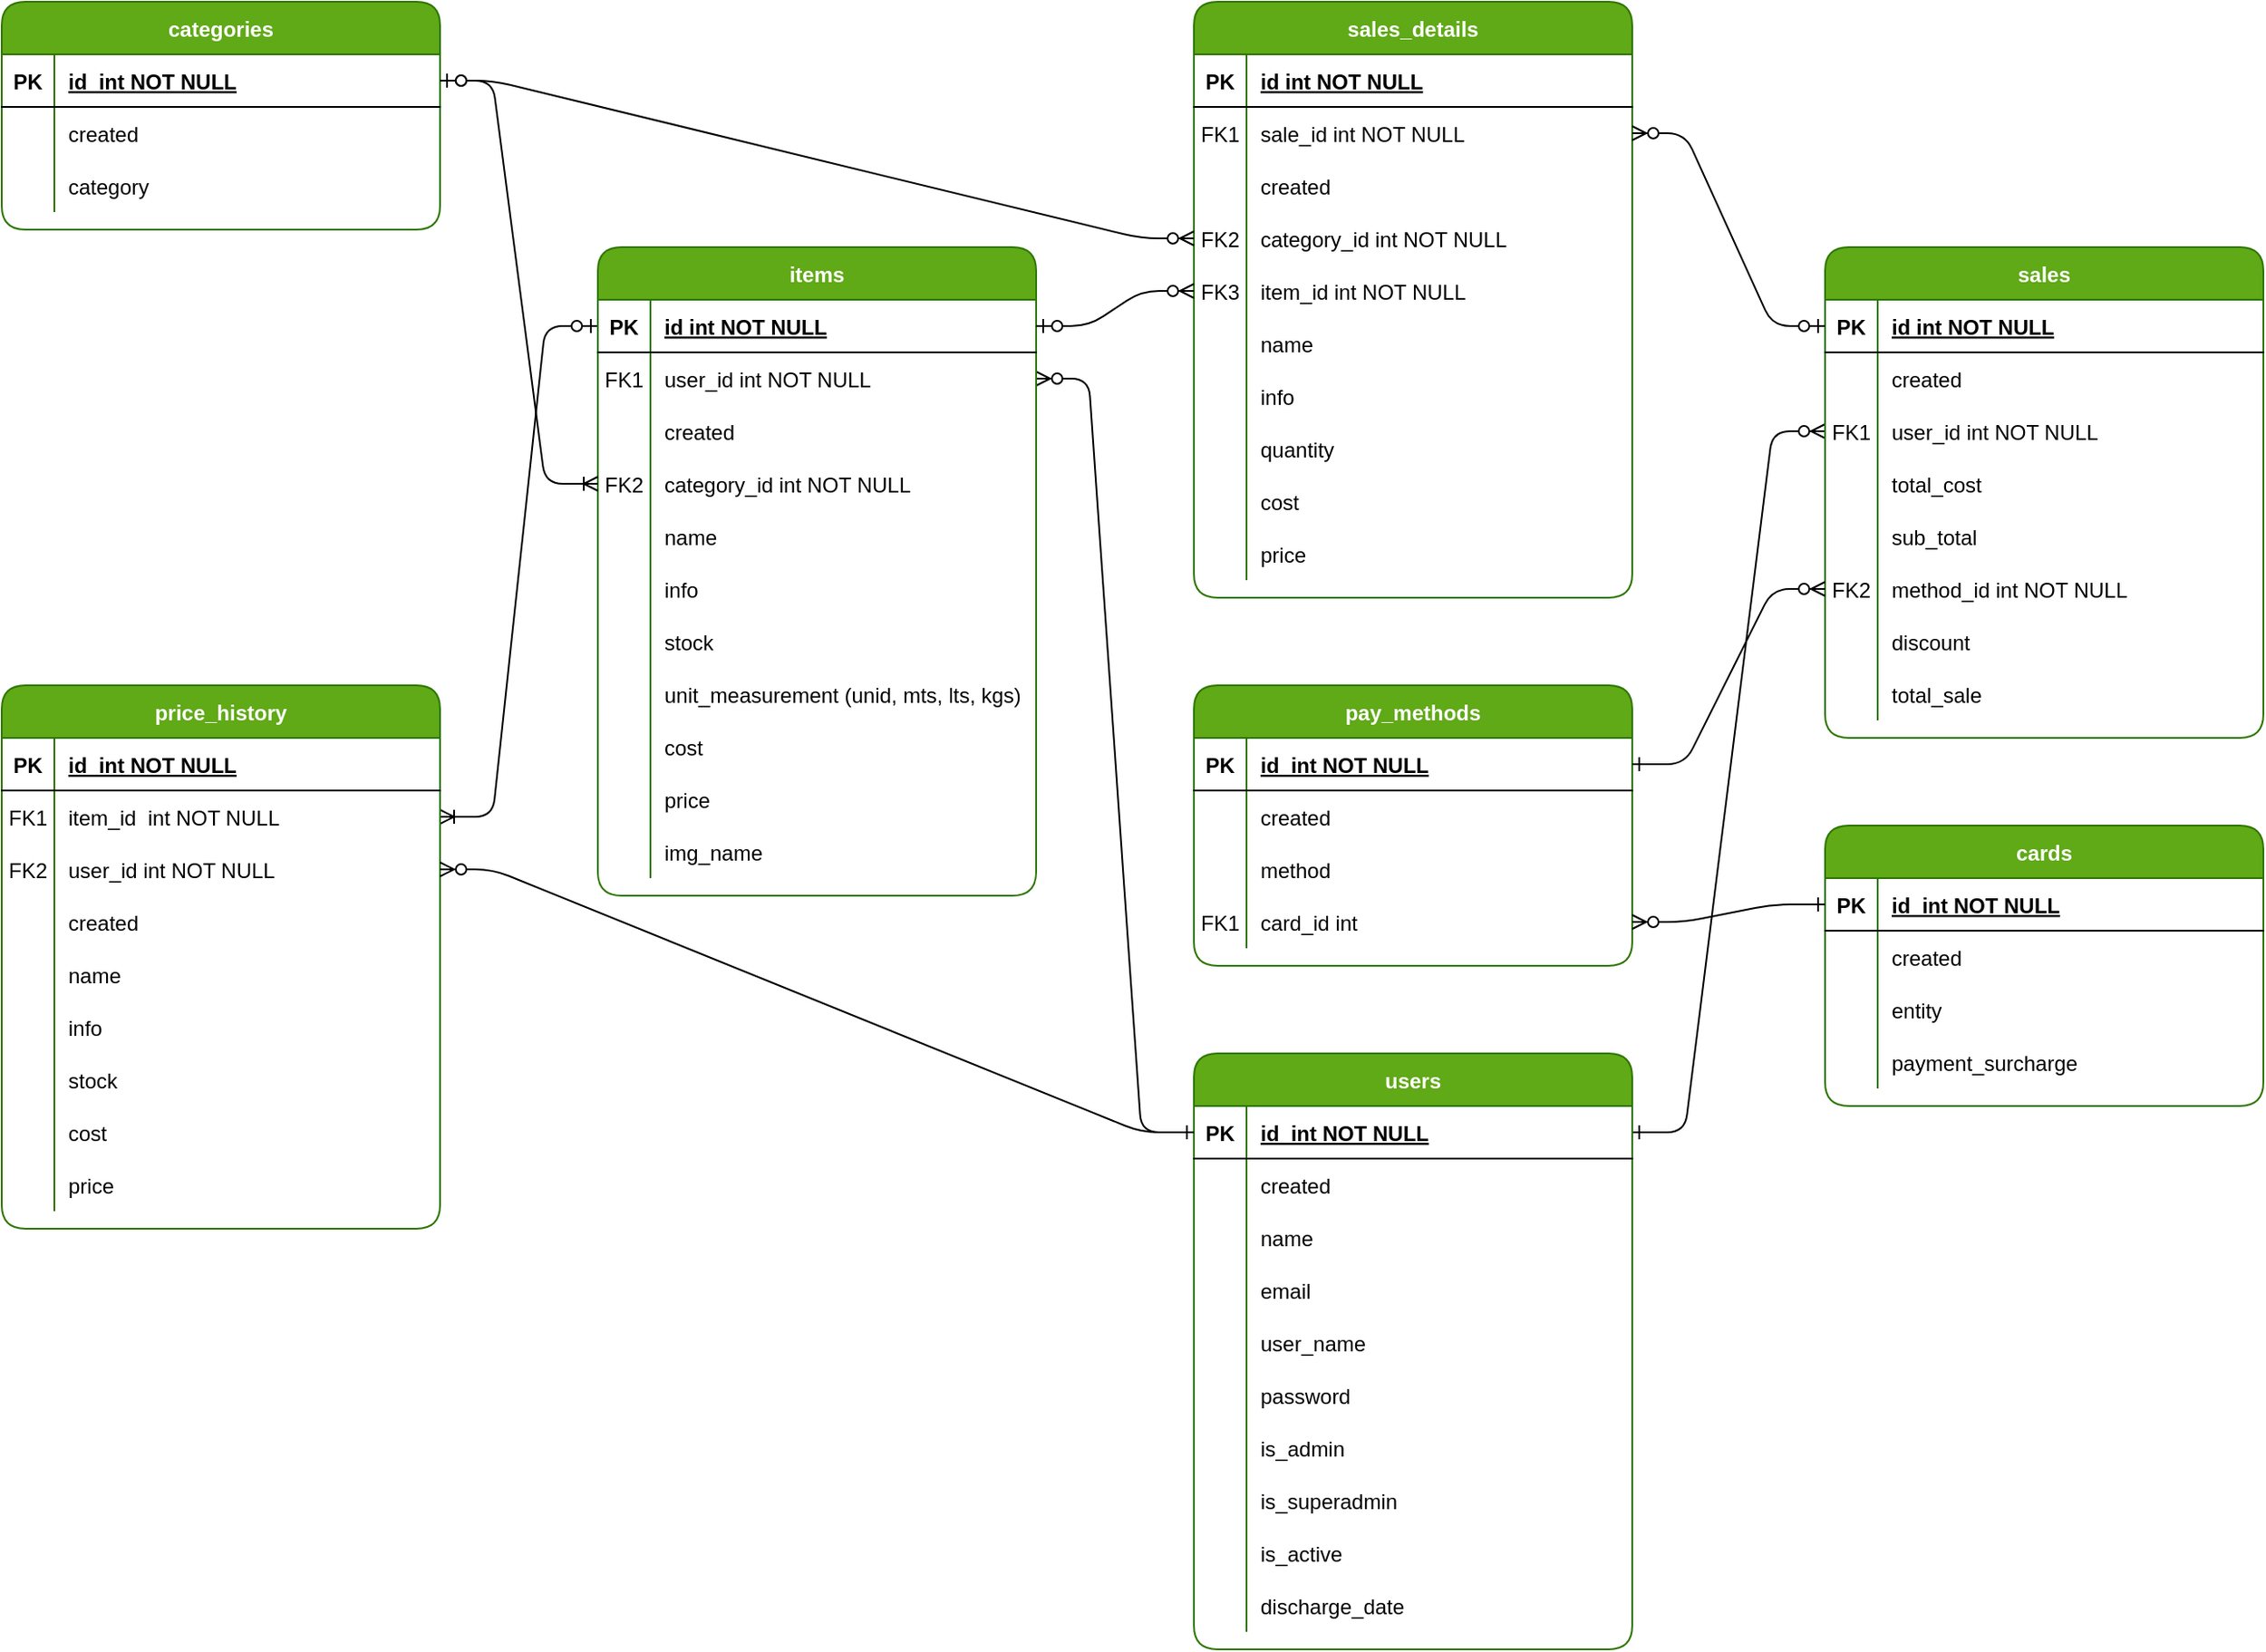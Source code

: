 <mxfile version="20.8.3" type="github">
  <diagram id="R2lEEEUBdFMjLlhIrx00" name="Page-1">
    <mxGraphModel dx="1036" dy="535" grid="1" gridSize="10" guides="0" tooltips="1" connect="1" arrows="1" fold="1" page="0" pageScale="1" pageWidth="1100" pageHeight="850" math="0" shadow="0" extFonts="Permanent Marker^https://fonts.googleapis.com/css?family=Permanent+Marker">
      <root>
        <mxCell id="0" />
        <mxCell id="1" parent="0" />
        <mxCell id="lK1k_YIqrRWM6pLWF2bF-379" value="" style="edgeStyle=entityRelationEdgeStyle;fontSize=12;html=1;endArrow=ERoneToMany;startArrow=ERzeroToOne;rounded=1;exitX=0;exitY=0.5;exitDx=0;exitDy=0;entryX=1;entryY=0.5;entryDx=0;entryDy=0;" parent="1" source="C-vyLk0tnHw3VtMMgP7b-3" target="lK1k_YIqrRWM6pLWF2bF-357" edge="1">
          <mxGeometry width="100" height="100" relative="1" as="geometry">
            <mxPoint x="270" y="130" as="sourcePoint" />
            <mxPoint x="290" y="610" as="targetPoint" />
          </mxGeometry>
        </mxCell>
        <mxCell id="C-vyLk0tnHw3VtMMgP7b-1" value="" style="edgeStyle=entityRelationEdgeStyle;endArrow=ERzeroToMany;startArrow=ERone;endFill=1;startFill=0;exitX=0;exitY=0.5;exitDx=0;exitDy=0;" parent="1" source="C-vyLk0tnHw3VtMMgP7b-24" target="C-vyLk0tnHw3VtMMgP7b-6" edge="1">
          <mxGeometry width="100" height="100" relative="1" as="geometry">
            <mxPoint x="580" y="700" as="sourcePoint" />
            <mxPoint x="680" y="600" as="targetPoint" />
          </mxGeometry>
        </mxCell>
        <mxCell id="C-vyLk0tnHw3VtMMgP7b-12" value="" style="edgeStyle=entityRelationEdgeStyle;endArrow=ERzeroToMany;startArrow=ERone;endFill=1;startFill=0;entryX=0;entryY=0.5;entryDx=0;entryDy=0;exitX=1;exitY=0.5;exitDx=0;exitDy=0;" parent="1" source="C-vyLk0tnHw3VtMMgP7b-24" target="C-vyLk0tnHw3VtMMgP7b-20" edge="1">
          <mxGeometry width="100" height="100" relative="1" as="geometry">
            <mxPoint x="640" y="160" as="sourcePoint" />
            <mxPoint x="700" y="185" as="targetPoint" />
          </mxGeometry>
        </mxCell>
        <mxCell id="C-vyLk0tnHw3VtMMgP7b-2" value="items" style="shape=table;startSize=30;container=1;collapsible=1;childLayout=tableLayout;fixedRows=1;rowLines=0;fontStyle=1;align=center;resizeLast=1;rounded=1;fillColor=#60a917;fontColor=#ffffff;strokeColor=#2D7600;" parent="1" vertex="1">
          <mxGeometry x="370" y="160" width="250" height="370" as="geometry" />
        </mxCell>
        <mxCell id="C-vyLk0tnHw3VtMMgP7b-3" value="" style="shape=partialRectangle;collapsible=0;dropTarget=0;pointerEvents=0;fillColor=none;points=[[0,0.5],[1,0.5]];portConstraint=eastwest;top=0;left=0;right=0;bottom=1;" parent="C-vyLk0tnHw3VtMMgP7b-2" vertex="1">
          <mxGeometry y="30" width="250" height="30" as="geometry" />
        </mxCell>
        <mxCell id="C-vyLk0tnHw3VtMMgP7b-4" value="PK" style="shape=partialRectangle;overflow=hidden;connectable=0;fillColor=none;top=0;left=0;bottom=0;right=0;fontStyle=1;" parent="C-vyLk0tnHw3VtMMgP7b-3" vertex="1">
          <mxGeometry width="30" height="30" as="geometry">
            <mxRectangle width="30" height="30" as="alternateBounds" />
          </mxGeometry>
        </mxCell>
        <mxCell id="C-vyLk0tnHw3VtMMgP7b-5" value="id int NOT NULL " style="shape=partialRectangle;overflow=hidden;connectable=0;fillColor=none;top=0;left=0;bottom=0;right=0;align=left;spacingLeft=6;fontStyle=5;" parent="C-vyLk0tnHw3VtMMgP7b-3" vertex="1">
          <mxGeometry x="30" width="220" height="30" as="geometry">
            <mxRectangle width="220" height="30" as="alternateBounds" />
          </mxGeometry>
        </mxCell>
        <mxCell id="C-vyLk0tnHw3VtMMgP7b-6" value="" style="shape=partialRectangle;collapsible=0;dropTarget=0;pointerEvents=0;fillColor=none;points=[[0,0.5],[1,0.5]];portConstraint=eastwest;top=0;left=0;right=0;bottom=0;" parent="C-vyLk0tnHw3VtMMgP7b-2" vertex="1">
          <mxGeometry y="60" width="250" height="30" as="geometry" />
        </mxCell>
        <mxCell id="C-vyLk0tnHw3VtMMgP7b-7" value="FK1" style="shape=partialRectangle;overflow=hidden;connectable=0;fillColor=none;top=0;left=0;bottom=0;right=0;" parent="C-vyLk0tnHw3VtMMgP7b-6" vertex="1">
          <mxGeometry width="30" height="30" as="geometry">
            <mxRectangle width="30" height="30" as="alternateBounds" />
          </mxGeometry>
        </mxCell>
        <mxCell id="C-vyLk0tnHw3VtMMgP7b-8" value="user_id int NOT NULL" style="shape=partialRectangle;overflow=hidden;connectable=0;fillColor=none;top=0;left=0;bottom=0;right=0;align=left;spacingLeft=6;" parent="C-vyLk0tnHw3VtMMgP7b-6" vertex="1">
          <mxGeometry x="30" width="220" height="30" as="geometry">
            <mxRectangle width="220" height="30" as="alternateBounds" />
          </mxGeometry>
        </mxCell>
        <mxCell id="C-vyLk0tnHw3VtMMgP7b-9" value="" style="shape=partialRectangle;collapsible=0;dropTarget=0;pointerEvents=0;fillColor=none;points=[[0,0.5],[1,0.5]];portConstraint=eastwest;top=0;left=0;right=0;bottom=0;" parent="C-vyLk0tnHw3VtMMgP7b-2" vertex="1">
          <mxGeometry y="90" width="250" height="30" as="geometry" />
        </mxCell>
        <mxCell id="C-vyLk0tnHw3VtMMgP7b-10" value="" style="shape=partialRectangle;overflow=hidden;connectable=0;fillColor=none;top=0;left=0;bottom=0;right=0;" parent="C-vyLk0tnHw3VtMMgP7b-9" vertex="1">
          <mxGeometry width="30" height="30" as="geometry">
            <mxRectangle width="30" height="30" as="alternateBounds" />
          </mxGeometry>
        </mxCell>
        <mxCell id="C-vyLk0tnHw3VtMMgP7b-11" value="created" style="shape=partialRectangle;overflow=hidden;connectable=0;fillColor=none;top=0;left=0;bottom=0;right=0;align=left;spacingLeft=6;" parent="C-vyLk0tnHw3VtMMgP7b-9" vertex="1">
          <mxGeometry x="30" width="220" height="30" as="geometry">
            <mxRectangle width="220" height="30" as="alternateBounds" />
          </mxGeometry>
        </mxCell>
        <mxCell id="lK1k_YIqrRWM6pLWF2bF-17" style="shape=partialRectangle;collapsible=0;dropTarget=0;pointerEvents=0;fillColor=none;points=[[0,0.5],[1,0.5]];portConstraint=eastwest;top=0;left=0;right=0;bottom=0;" parent="C-vyLk0tnHw3VtMMgP7b-2" vertex="1">
          <mxGeometry y="120" width="250" height="30" as="geometry" />
        </mxCell>
        <mxCell id="lK1k_YIqrRWM6pLWF2bF-18" value="FK2" style="shape=partialRectangle;overflow=hidden;connectable=0;fillColor=none;top=0;left=0;bottom=0;right=0;" parent="lK1k_YIqrRWM6pLWF2bF-17" vertex="1">
          <mxGeometry width="30" height="30" as="geometry">
            <mxRectangle width="30" height="30" as="alternateBounds" />
          </mxGeometry>
        </mxCell>
        <mxCell id="lK1k_YIqrRWM6pLWF2bF-19" value="category_id int NOT NULL" style="shape=partialRectangle;overflow=hidden;connectable=0;fillColor=none;top=0;left=0;bottom=0;right=0;align=left;spacingLeft=6;" parent="lK1k_YIqrRWM6pLWF2bF-17" vertex="1">
          <mxGeometry x="30" width="220" height="30" as="geometry">
            <mxRectangle width="220" height="30" as="alternateBounds" />
          </mxGeometry>
        </mxCell>
        <mxCell id="lK1k_YIqrRWM6pLWF2bF-20" style="shape=partialRectangle;collapsible=0;dropTarget=0;pointerEvents=0;fillColor=none;points=[[0,0.5],[1,0.5]];portConstraint=eastwest;top=0;left=0;right=0;bottom=0;" parent="C-vyLk0tnHw3VtMMgP7b-2" vertex="1">
          <mxGeometry y="150" width="250" height="30" as="geometry" />
        </mxCell>
        <mxCell id="lK1k_YIqrRWM6pLWF2bF-21" style="shape=partialRectangle;overflow=hidden;connectable=0;fillColor=none;top=0;left=0;bottom=0;right=0;" parent="lK1k_YIqrRWM6pLWF2bF-20" vertex="1">
          <mxGeometry width="30" height="30" as="geometry">
            <mxRectangle width="30" height="30" as="alternateBounds" />
          </mxGeometry>
        </mxCell>
        <mxCell id="lK1k_YIqrRWM6pLWF2bF-22" value="name" style="shape=partialRectangle;overflow=hidden;connectable=0;fillColor=none;top=0;left=0;bottom=0;right=0;align=left;spacingLeft=6;" parent="lK1k_YIqrRWM6pLWF2bF-20" vertex="1">
          <mxGeometry x="30" width="220" height="30" as="geometry">
            <mxRectangle width="220" height="30" as="alternateBounds" />
          </mxGeometry>
        </mxCell>
        <mxCell id="lK1k_YIqrRWM6pLWF2bF-23" style="shape=partialRectangle;collapsible=0;dropTarget=0;pointerEvents=0;fillColor=none;points=[[0,0.5],[1,0.5]];portConstraint=eastwest;top=0;left=0;right=0;bottom=0;" parent="C-vyLk0tnHw3VtMMgP7b-2" vertex="1">
          <mxGeometry y="180" width="250" height="30" as="geometry" />
        </mxCell>
        <mxCell id="lK1k_YIqrRWM6pLWF2bF-24" style="shape=partialRectangle;overflow=hidden;connectable=0;fillColor=none;top=0;left=0;bottom=0;right=0;" parent="lK1k_YIqrRWM6pLWF2bF-23" vertex="1">
          <mxGeometry width="30" height="30" as="geometry">
            <mxRectangle width="30" height="30" as="alternateBounds" />
          </mxGeometry>
        </mxCell>
        <mxCell id="lK1k_YIqrRWM6pLWF2bF-25" value="info" style="shape=partialRectangle;overflow=hidden;connectable=0;fillColor=none;top=0;left=0;bottom=0;right=0;align=left;spacingLeft=6;" parent="lK1k_YIqrRWM6pLWF2bF-23" vertex="1">
          <mxGeometry x="30" width="220" height="30" as="geometry">
            <mxRectangle width="220" height="30" as="alternateBounds" />
          </mxGeometry>
        </mxCell>
        <mxCell id="lK1k_YIqrRWM6pLWF2bF-26" style="shape=partialRectangle;collapsible=0;dropTarget=0;pointerEvents=0;fillColor=none;points=[[0,0.5],[1,0.5]];portConstraint=eastwest;top=0;left=0;right=0;bottom=0;" parent="C-vyLk0tnHw3VtMMgP7b-2" vertex="1">
          <mxGeometry y="210" width="250" height="30" as="geometry" />
        </mxCell>
        <mxCell id="lK1k_YIqrRWM6pLWF2bF-27" style="shape=partialRectangle;overflow=hidden;connectable=0;fillColor=none;top=0;left=0;bottom=0;right=0;" parent="lK1k_YIqrRWM6pLWF2bF-26" vertex="1">
          <mxGeometry width="30" height="30" as="geometry">
            <mxRectangle width="30" height="30" as="alternateBounds" />
          </mxGeometry>
        </mxCell>
        <mxCell id="lK1k_YIqrRWM6pLWF2bF-28" value="stock" style="shape=partialRectangle;overflow=hidden;connectable=0;fillColor=none;top=0;left=0;bottom=0;right=0;align=left;spacingLeft=6;" parent="lK1k_YIqrRWM6pLWF2bF-26" vertex="1">
          <mxGeometry x="30" width="220" height="30" as="geometry">
            <mxRectangle width="220" height="30" as="alternateBounds" />
          </mxGeometry>
        </mxCell>
        <mxCell id="AsVUaiJGJTylBU_l1iRM-1" style="shape=partialRectangle;collapsible=0;dropTarget=0;pointerEvents=0;fillColor=none;points=[[0,0.5],[1,0.5]];portConstraint=eastwest;top=0;left=0;right=0;bottom=0;" vertex="1" parent="C-vyLk0tnHw3VtMMgP7b-2">
          <mxGeometry y="240" width="250" height="30" as="geometry" />
        </mxCell>
        <mxCell id="AsVUaiJGJTylBU_l1iRM-2" style="shape=partialRectangle;overflow=hidden;connectable=0;fillColor=none;top=0;left=0;bottom=0;right=0;" vertex="1" parent="AsVUaiJGJTylBU_l1iRM-1">
          <mxGeometry width="30" height="30" as="geometry">
            <mxRectangle width="30" height="30" as="alternateBounds" />
          </mxGeometry>
        </mxCell>
        <mxCell id="AsVUaiJGJTylBU_l1iRM-3" value="unit_measurement (unid, mts, lts, kgs)" style="shape=partialRectangle;overflow=hidden;connectable=0;fillColor=none;top=0;left=0;bottom=0;right=0;align=left;spacingLeft=6;" vertex="1" parent="AsVUaiJGJTylBU_l1iRM-1">
          <mxGeometry x="30" width="220" height="30" as="geometry">
            <mxRectangle width="220" height="30" as="alternateBounds" />
          </mxGeometry>
        </mxCell>
        <mxCell id="lK1k_YIqrRWM6pLWF2bF-29" style="shape=partialRectangle;collapsible=0;dropTarget=0;pointerEvents=0;fillColor=none;points=[[0,0.5],[1,0.5]];portConstraint=eastwest;top=0;left=0;right=0;bottom=0;" parent="C-vyLk0tnHw3VtMMgP7b-2" vertex="1">
          <mxGeometry y="270" width="250" height="30" as="geometry" />
        </mxCell>
        <mxCell id="lK1k_YIqrRWM6pLWF2bF-30" style="shape=partialRectangle;overflow=hidden;connectable=0;fillColor=none;top=0;left=0;bottom=0;right=0;" parent="lK1k_YIqrRWM6pLWF2bF-29" vertex="1">
          <mxGeometry width="30" height="30" as="geometry">
            <mxRectangle width="30" height="30" as="alternateBounds" />
          </mxGeometry>
        </mxCell>
        <mxCell id="lK1k_YIqrRWM6pLWF2bF-31" value="cost" style="shape=partialRectangle;overflow=hidden;connectable=0;fillColor=none;top=0;left=0;bottom=0;right=0;align=left;spacingLeft=6;" parent="lK1k_YIqrRWM6pLWF2bF-29" vertex="1">
          <mxGeometry x="30" width="220" height="30" as="geometry">
            <mxRectangle width="220" height="30" as="alternateBounds" />
          </mxGeometry>
        </mxCell>
        <mxCell id="lK1k_YIqrRWM6pLWF2bF-32" style="shape=partialRectangle;collapsible=0;dropTarget=0;pointerEvents=0;fillColor=none;points=[[0,0.5],[1,0.5]];portConstraint=eastwest;top=0;left=0;right=0;bottom=0;" parent="C-vyLk0tnHw3VtMMgP7b-2" vertex="1">
          <mxGeometry y="300" width="250" height="30" as="geometry" />
        </mxCell>
        <mxCell id="lK1k_YIqrRWM6pLWF2bF-33" style="shape=partialRectangle;overflow=hidden;connectable=0;fillColor=none;top=0;left=0;bottom=0;right=0;" parent="lK1k_YIqrRWM6pLWF2bF-32" vertex="1">
          <mxGeometry width="30" height="30" as="geometry">
            <mxRectangle width="30" height="30" as="alternateBounds" />
          </mxGeometry>
        </mxCell>
        <mxCell id="lK1k_YIqrRWM6pLWF2bF-34" value="price" style="shape=partialRectangle;overflow=hidden;connectable=0;fillColor=none;top=0;left=0;bottom=0;right=0;align=left;spacingLeft=6;" parent="lK1k_YIqrRWM6pLWF2bF-32" vertex="1">
          <mxGeometry x="30" width="220" height="30" as="geometry">
            <mxRectangle width="220" height="30" as="alternateBounds" />
          </mxGeometry>
        </mxCell>
        <mxCell id="lK1k_YIqrRWM6pLWF2bF-35" style="shape=partialRectangle;collapsible=0;dropTarget=0;pointerEvents=0;fillColor=none;points=[[0,0.5],[1,0.5]];portConstraint=eastwest;top=0;left=0;right=0;bottom=0;" parent="C-vyLk0tnHw3VtMMgP7b-2" vertex="1">
          <mxGeometry y="330" width="250" height="30" as="geometry" />
        </mxCell>
        <mxCell id="lK1k_YIqrRWM6pLWF2bF-36" style="shape=partialRectangle;overflow=hidden;connectable=0;fillColor=none;top=0;left=0;bottom=0;right=0;" parent="lK1k_YIqrRWM6pLWF2bF-35" vertex="1">
          <mxGeometry width="30" height="30" as="geometry">
            <mxRectangle width="30" height="30" as="alternateBounds" />
          </mxGeometry>
        </mxCell>
        <mxCell id="lK1k_YIqrRWM6pLWF2bF-37" value="img_name" style="shape=partialRectangle;overflow=hidden;connectable=0;fillColor=none;top=0;left=0;bottom=0;right=0;align=left;spacingLeft=6;" parent="lK1k_YIqrRWM6pLWF2bF-35" vertex="1">
          <mxGeometry x="30" width="220" height="30" as="geometry">
            <mxRectangle width="220" height="30" as="alternateBounds" />
          </mxGeometry>
        </mxCell>
        <mxCell id="C-vyLk0tnHw3VtMMgP7b-13" value="sales" style="shape=table;startSize=30;container=1;collapsible=1;childLayout=tableLayout;fixedRows=1;rowLines=0;fontStyle=1;align=center;resizeLast=1;rounded=1;fillColor=#60a917;fontColor=#ffffff;strokeColor=#2D7600;" parent="1" vertex="1">
          <mxGeometry x="1070" y="160" width="250" height="280" as="geometry" />
        </mxCell>
        <mxCell id="C-vyLk0tnHw3VtMMgP7b-14" value="" style="shape=partialRectangle;collapsible=0;dropTarget=0;pointerEvents=0;fillColor=none;points=[[0,0.5],[1,0.5]];portConstraint=eastwest;top=0;left=0;right=0;bottom=1;" parent="C-vyLk0tnHw3VtMMgP7b-13" vertex="1">
          <mxGeometry y="30" width="250" height="30" as="geometry" />
        </mxCell>
        <mxCell id="C-vyLk0tnHw3VtMMgP7b-15" value="PK" style="shape=partialRectangle;overflow=hidden;connectable=0;fillColor=none;top=0;left=0;bottom=0;right=0;fontStyle=1;" parent="C-vyLk0tnHw3VtMMgP7b-14" vertex="1">
          <mxGeometry width="30" height="30" as="geometry">
            <mxRectangle width="30" height="30" as="alternateBounds" />
          </mxGeometry>
        </mxCell>
        <mxCell id="C-vyLk0tnHw3VtMMgP7b-16" value="id int NOT NULL " style="shape=partialRectangle;overflow=hidden;connectable=0;fillColor=none;top=0;left=0;bottom=0;right=0;align=left;spacingLeft=6;fontStyle=5;" parent="C-vyLk0tnHw3VtMMgP7b-14" vertex="1">
          <mxGeometry x="30" width="220" height="30" as="geometry">
            <mxRectangle width="220" height="30" as="alternateBounds" />
          </mxGeometry>
        </mxCell>
        <mxCell id="C-vyLk0tnHw3VtMMgP7b-17" value="" style="shape=partialRectangle;collapsible=0;dropTarget=0;pointerEvents=0;fillColor=none;points=[[0,0.5],[1,0.5]];portConstraint=eastwest;top=0;left=0;right=0;bottom=0;" parent="C-vyLk0tnHw3VtMMgP7b-13" vertex="1">
          <mxGeometry y="60" width="250" height="30" as="geometry" />
        </mxCell>
        <mxCell id="C-vyLk0tnHw3VtMMgP7b-18" value="" style="shape=partialRectangle;overflow=hidden;connectable=0;fillColor=none;top=0;left=0;bottom=0;right=0;" parent="C-vyLk0tnHw3VtMMgP7b-17" vertex="1">
          <mxGeometry width="30" height="30" as="geometry">
            <mxRectangle width="30" height="30" as="alternateBounds" />
          </mxGeometry>
        </mxCell>
        <mxCell id="C-vyLk0tnHw3VtMMgP7b-19" value="created" style="shape=partialRectangle;overflow=hidden;connectable=0;fillColor=none;top=0;left=0;bottom=0;right=0;align=left;spacingLeft=6;" parent="C-vyLk0tnHw3VtMMgP7b-17" vertex="1">
          <mxGeometry x="30" width="220" height="30" as="geometry">
            <mxRectangle width="220" height="30" as="alternateBounds" />
          </mxGeometry>
        </mxCell>
        <mxCell id="C-vyLk0tnHw3VtMMgP7b-20" value="" style="shape=partialRectangle;collapsible=0;dropTarget=0;pointerEvents=0;fillColor=none;points=[[0,0.5],[1,0.5]];portConstraint=eastwest;top=0;left=0;right=0;bottom=0;" parent="C-vyLk0tnHw3VtMMgP7b-13" vertex="1">
          <mxGeometry y="90" width="250" height="30" as="geometry" />
        </mxCell>
        <mxCell id="C-vyLk0tnHw3VtMMgP7b-21" value="FK1" style="shape=partialRectangle;overflow=hidden;connectable=0;fillColor=none;top=0;left=0;bottom=0;right=0;" parent="C-vyLk0tnHw3VtMMgP7b-20" vertex="1">
          <mxGeometry width="30" height="30" as="geometry">
            <mxRectangle width="30" height="30" as="alternateBounds" />
          </mxGeometry>
        </mxCell>
        <mxCell id="C-vyLk0tnHw3VtMMgP7b-22" value="user_id int NOT NULL" style="shape=partialRectangle;overflow=hidden;connectable=0;fillColor=none;top=0;left=0;bottom=0;right=0;align=left;spacingLeft=6;" parent="C-vyLk0tnHw3VtMMgP7b-20" vertex="1">
          <mxGeometry x="30" width="220" height="30" as="geometry">
            <mxRectangle width="220" height="30" as="alternateBounds" />
          </mxGeometry>
        </mxCell>
        <mxCell id="lK1k_YIqrRWM6pLWF2bF-41" style="shape=partialRectangle;collapsible=0;dropTarget=0;pointerEvents=0;fillColor=none;points=[[0,0.5],[1,0.5]];portConstraint=eastwest;top=0;left=0;right=0;bottom=0;" parent="C-vyLk0tnHw3VtMMgP7b-13" vertex="1">
          <mxGeometry y="120" width="250" height="30" as="geometry" />
        </mxCell>
        <mxCell id="lK1k_YIqrRWM6pLWF2bF-42" style="shape=partialRectangle;overflow=hidden;connectable=0;fillColor=none;top=0;left=0;bottom=0;right=0;" parent="lK1k_YIqrRWM6pLWF2bF-41" vertex="1">
          <mxGeometry width="30" height="30" as="geometry">
            <mxRectangle width="30" height="30" as="alternateBounds" />
          </mxGeometry>
        </mxCell>
        <mxCell id="lK1k_YIqrRWM6pLWF2bF-43" value="total_cost" style="shape=partialRectangle;overflow=hidden;connectable=0;fillColor=none;top=0;left=0;bottom=0;right=0;align=left;spacingLeft=6;" parent="lK1k_YIqrRWM6pLWF2bF-41" vertex="1">
          <mxGeometry x="30" width="220" height="30" as="geometry">
            <mxRectangle width="220" height="30" as="alternateBounds" />
          </mxGeometry>
        </mxCell>
        <mxCell id="lK1k_YIqrRWM6pLWF2bF-44" style="shape=partialRectangle;collapsible=0;dropTarget=0;pointerEvents=0;fillColor=none;points=[[0,0.5],[1,0.5]];portConstraint=eastwest;top=0;left=0;right=0;bottom=0;" parent="C-vyLk0tnHw3VtMMgP7b-13" vertex="1">
          <mxGeometry y="150" width="250" height="30" as="geometry" />
        </mxCell>
        <mxCell id="lK1k_YIqrRWM6pLWF2bF-45" style="shape=partialRectangle;overflow=hidden;connectable=0;fillColor=none;top=0;left=0;bottom=0;right=0;" parent="lK1k_YIqrRWM6pLWF2bF-44" vertex="1">
          <mxGeometry width="30" height="30" as="geometry">
            <mxRectangle width="30" height="30" as="alternateBounds" />
          </mxGeometry>
        </mxCell>
        <mxCell id="lK1k_YIqrRWM6pLWF2bF-46" value="sub_total" style="shape=partialRectangle;overflow=hidden;connectable=0;fillColor=none;top=0;left=0;bottom=0;right=0;align=left;spacingLeft=6;" parent="lK1k_YIqrRWM6pLWF2bF-44" vertex="1">
          <mxGeometry x="30" width="220" height="30" as="geometry">
            <mxRectangle width="220" height="30" as="alternateBounds" />
          </mxGeometry>
        </mxCell>
        <mxCell id="lK1k_YIqrRWM6pLWF2bF-47" style="shape=partialRectangle;collapsible=0;dropTarget=0;pointerEvents=0;fillColor=none;points=[[0,0.5],[1,0.5]];portConstraint=eastwest;top=0;left=0;right=0;bottom=0;" parent="C-vyLk0tnHw3VtMMgP7b-13" vertex="1">
          <mxGeometry y="180" width="250" height="30" as="geometry" />
        </mxCell>
        <mxCell id="lK1k_YIqrRWM6pLWF2bF-48" value="FK2" style="shape=partialRectangle;overflow=hidden;connectable=0;fillColor=none;top=0;left=0;bottom=0;right=0;" parent="lK1k_YIqrRWM6pLWF2bF-47" vertex="1">
          <mxGeometry width="30" height="30" as="geometry">
            <mxRectangle width="30" height="30" as="alternateBounds" />
          </mxGeometry>
        </mxCell>
        <mxCell id="lK1k_YIqrRWM6pLWF2bF-49" value="method_id int NOT NULL" style="shape=partialRectangle;overflow=hidden;connectable=0;fillColor=none;top=0;left=0;bottom=0;right=0;align=left;spacingLeft=6;" parent="lK1k_YIqrRWM6pLWF2bF-47" vertex="1">
          <mxGeometry x="30" width="220" height="30" as="geometry">
            <mxRectangle width="220" height="30" as="alternateBounds" />
          </mxGeometry>
        </mxCell>
        <mxCell id="lK1k_YIqrRWM6pLWF2bF-50" style="shape=partialRectangle;collapsible=0;dropTarget=0;pointerEvents=0;fillColor=none;points=[[0,0.5],[1,0.5]];portConstraint=eastwest;top=0;left=0;right=0;bottom=0;" parent="C-vyLk0tnHw3VtMMgP7b-13" vertex="1">
          <mxGeometry y="210" width="250" height="30" as="geometry" />
        </mxCell>
        <mxCell id="lK1k_YIqrRWM6pLWF2bF-51" style="shape=partialRectangle;overflow=hidden;connectable=0;fillColor=none;top=0;left=0;bottom=0;right=0;" parent="lK1k_YIqrRWM6pLWF2bF-50" vertex="1">
          <mxGeometry width="30" height="30" as="geometry">
            <mxRectangle width="30" height="30" as="alternateBounds" />
          </mxGeometry>
        </mxCell>
        <mxCell id="lK1k_YIqrRWM6pLWF2bF-52" value="discount" style="shape=partialRectangle;overflow=hidden;connectable=0;fillColor=none;top=0;left=0;bottom=0;right=0;align=left;spacingLeft=6;" parent="lK1k_YIqrRWM6pLWF2bF-50" vertex="1">
          <mxGeometry x="30" width="220" height="30" as="geometry">
            <mxRectangle width="220" height="30" as="alternateBounds" />
          </mxGeometry>
        </mxCell>
        <mxCell id="acVQCpLN6ThPffzo-hSy-20" style="shape=partialRectangle;collapsible=0;dropTarget=0;pointerEvents=0;fillColor=none;points=[[0,0.5],[1,0.5]];portConstraint=eastwest;top=0;left=0;right=0;bottom=0;" parent="C-vyLk0tnHw3VtMMgP7b-13" vertex="1">
          <mxGeometry y="240" width="250" height="30" as="geometry" />
        </mxCell>
        <mxCell id="acVQCpLN6ThPffzo-hSy-21" style="shape=partialRectangle;overflow=hidden;connectable=0;fillColor=none;top=0;left=0;bottom=0;right=0;" parent="acVQCpLN6ThPffzo-hSy-20" vertex="1">
          <mxGeometry width="30" height="30" as="geometry">
            <mxRectangle width="30" height="30" as="alternateBounds" />
          </mxGeometry>
        </mxCell>
        <mxCell id="acVQCpLN6ThPffzo-hSy-22" value="total_sale" style="shape=partialRectangle;overflow=hidden;connectable=0;fillColor=none;top=0;left=0;bottom=0;right=0;align=left;spacingLeft=6;" parent="acVQCpLN6ThPffzo-hSy-20" vertex="1">
          <mxGeometry x="30" width="220" height="30" as="geometry">
            <mxRectangle width="220" height="30" as="alternateBounds" />
          </mxGeometry>
        </mxCell>
        <mxCell id="C-vyLk0tnHw3VtMMgP7b-23" value="users" style="shape=table;startSize=30;container=1;collapsible=1;childLayout=tableLayout;fixedRows=1;rowLines=0;fontStyle=1;align=center;resizeLast=1;rounded=1;fillColor=#60a917;fontColor=#ffffff;strokeColor=#2D7600;" parent="1" vertex="1">
          <mxGeometry x="710" y="620" width="250" height="340" as="geometry" />
        </mxCell>
        <mxCell id="C-vyLk0tnHw3VtMMgP7b-24" value="" style="shape=partialRectangle;collapsible=0;dropTarget=0;pointerEvents=0;fillColor=none;points=[[0,0.5],[1,0.5]];portConstraint=eastwest;top=0;left=0;right=0;bottom=1;" parent="C-vyLk0tnHw3VtMMgP7b-23" vertex="1">
          <mxGeometry y="30" width="250" height="30" as="geometry" />
        </mxCell>
        <mxCell id="C-vyLk0tnHw3VtMMgP7b-25" value="PK" style="shape=partialRectangle;overflow=hidden;connectable=0;fillColor=none;top=0;left=0;bottom=0;right=0;fontStyle=1;" parent="C-vyLk0tnHw3VtMMgP7b-24" vertex="1">
          <mxGeometry width="30" height="30" as="geometry">
            <mxRectangle width="30" height="30" as="alternateBounds" />
          </mxGeometry>
        </mxCell>
        <mxCell id="C-vyLk0tnHw3VtMMgP7b-26" value="id  int NOT NULL" style="shape=partialRectangle;overflow=hidden;connectable=0;fillColor=none;top=0;left=0;bottom=0;right=0;align=left;spacingLeft=6;fontStyle=5;" parent="C-vyLk0tnHw3VtMMgP7b-24" vertex="1">
          <mxGeometry x="30" width="220" height="30" as="geometry">
            <mxRectangle width="220" height="30" as="alternateBounds" />
          </mxGeometry>
        </mxCell>
        <mxCell id="cdEDAsZ0dTCDO6hXzQzt-19" style="shape=partialRectangle;collapsible=0;dropTarget=0;pointerEvents=0;fillColor=none;points=[[0,0.5],[1,0.5]];portConstraint=eastwest;top=0;left=0;right=0;bottom=0;" parent="C-vyLk0tnHw3VtMMgP7b-23" vertex="1">
          <mxGeometry y="60" width="250" height="30" as="geometry" />
        </mxCell>
        <mxCell id="cdEDAsZ0dTCDO6hXzQzt-20" style="shape=partialRectangle;overflow=hidden;connectable=0;fillColor=none;top=0;left=0;bottom=0;right=0;" parent="cdEDAsZ0dTCDO6hXzQzt-19" vertex="1">
          <mxGeometry width="30" height="30" as="geometry">
            <mxRectangle width="30" height="30" as="alternateBounds" />
          </mxGeometry>
        </mxCell>
        <mxCell id="cdEDAsZ0dTCDO6hXzQzt-21" value="created" style="shape=partialRectangle;overflow=hidden;connectable=0;fillColor=none;top=0;left=0;bottom=0;right=0;align=left;spacingLeft=6;" parent="cdEDAsZ0dTCDO6hXzQzt-19" vertex="1">
          <mxGeometry x="30" width="220" height="30" as="geometry">
            <mxRectangle width="220" height="30" as="alternateBounds" />
          </mxGeometry>
        </mxCell>
        <mxCell id="C-vyLk0tnHw3VtMMgP7b-27" value="" style="shape=partialRectangle;collapsible=0;dropTarget=0;pointerEvents=0;fillColor=none;points=[[0,0.5],[1,0.5]];portConstraint=eastwest;top=0;left=0;right=0;bottom=0;" parent="C-vyLk0tnHw3VtMMgP7b-23" vertex="1">
          <mxGeometry y="90" width="250" height="30" as="geometry" />
        </mxCell>
        <mxCell id="C-vyLk0tnHw3VtMMgP7b-28" value="" style="shape=partialRectangle;overflow=hidden;connectable=0;fillColor=none;top=0;left=0;bottom=0;right=0;" parent="C-vyLk0tnHw3VtMMgP7b-27" vertex="1">
          <mxGeometry width="30" height="30" as="geometry">
            <mxRectangle width="30" height="30" as="alternateBounds" />
          </mxGeometry>
        </mxCell>
        <mxCell id="C-vyLk0tnHw3VtMMgP7b-29" value="name" style="shape=partialRectangle;overflow=hidden;connectable=0;fillColor=none;top=0;left=0;bottom=0;right=0;align=left;spacingLeft=6;" parent="C-vyLk0tnHw3VtMMgP7b-27" vertex="1">
          <mxGeometry x="30" width="220" height="30" as="geometry">
            <mxRectangle width="220" height="30" as="alternateBounds" />
          </mxGeometry>
        </mxCell>
        <mxCell id="lK1k_YIqrRWM6pLWF2bF-5" style="shape=partialRectangle;collapsible=0;dropTarget=0;pointerEvents=0;fillColor=none;points=[[0,0.5],[1,0.5]];portConstraint=eastwest;top=0;left=0;right=0;bottom=0;" parent="C-vyLk0tnHw3VtMMgP7b-23" vertex="1">
          <mxGeometry y="120" width="250" height="30" as="geometry" />
        </mxCell>
        <mxCell id="lK1k_YIqrRWM6pLWF2bF-6" style="shape=partialRectangle;overflow=hidden;connectable=0;fillColor=none;top=0;left=0;bottom=0;right=0;" parent="lK1k_YIqrRWM6pLWF2bF-5" vertex="1">
          <mxGeometry width="30" height="30" as="geometry">
            <mxRectangle width="30" height="30" as="alternateBounds" />
          </mxGeometry>
        </mxCell>
        <mxCell id="lK1k_YIqrRWM6pLWF2bF-7" value="email" style="shape=partialRectangle;overflow=hidden;connectable=0;fillColor=none;top=0;left=0;bottom=0;right=0;align=left;spacingLeft=6;" parent="lK1k_YIqrRWM6pLWF2bF-5" vertex="1">
          <mxGeometry x="30" width="220" height="30" as="geometry">
            <mxRectangle width="220" height="30" as="alternateBounds" />
          </mxGeometry>
        </mxCell>
        <mxCell id="lK1k_YIqrRWM6pLWF2bF-8" style="shape=partialRectangle;collapsible=0;dropTarget=0;pointerEvents=0;fillColor=none;points=[[0,0.5],[1,0.5]];portConstraint=eastwest;top=0;left=0;right=0;bottom=0;" parent="C-vyLk0tnHw3VtMMgP7b-23" vertex="1">
          <mxGeometry y="150" width="250" height="30" as="geometry" />
        </mxCell>
        <mxCell id="lK1k_YIqrRWM6pLWF2bF-9" style="shape=partialRectangle;overflow=hidden;connectable=0;fillColor=none;top=0;left=0;bottom=0;right=0;" parent="lK1k_YIqrRWM6pLWF2bF-8" vertex="1">
          <mxGeometry width="30" height="30" as="geometry">
            <mxRectangle width="30" height="30" as="alternateBounds" />
          </mxGeometry>
        </mxCell>
        <mxCell id="lK1k_YIqrRWM6pLWF2bF-10" value="user_name" style="shape=partialRectangle;overflow=hidden;connectable=0;fillColor=none;top=0;left=0;bottom=0;right=0;align=left;spacingLeft=6;" parent="lK1k_YIqrRWM6pLWF2bF-8" vertex="1">
          <mxGeometry x="30" width="220" height="30" as="geometry">
            <mxRectangle width="220" height="30" as="alternateBounds" />
          </mxGeometry>
        </mxCell>
        <mxCell id="lK1k_YIqrRWM6pLWF2bF-11" style="shape=partialRectangle;collapsible=0;dropTarget=0;pointerEvents=0;fillColor=none;points=[[0,0.5],[1,0.5]];portConstraint=eastwest;top=0;left=0;right=0;bottom=0;" parent="C-vyLk0tnHw3VtMMgP7b-23" vertex="1">
          <mxGeometry y="180" width="250" height="30" as="geometry" />
        </mxCell>
        <mxCell id="lK1k_YIqrRWM6pLWF2bF-12" style="shape=partialRectangle;overflow=hidden;connectable=0;fillColor=none;top=0;left=0;bottom=0;right=0;" parent="lK1k_YIqrRWM6pLWF2bF-11" vertex="1">
          <mxGeometry width="30" height="30" as="geometry">
            <mxRectangle width="30" height="30" as="alternateBounds" />
          </mxGeometry>
        </mxCell>
        <mxCell id="lK1k_YIqrRWM6pLWF2bF-13" value="password" style="shape=partialRectangle;overflow=hidden;connectable=0;fillColor=none;top=0;left=0;bottom=0;right=0;align=left;spacingLeft=6;" parent="lK1k_YIqrRWM6pLWF2bF-11" vertex="1">
          <mxGeometry x="30" width="220" height="30" as="geometry">
            <mxRectangle width="220" height="30" as="alternateBounds" />
          </mxGeometry>
        </mxCell>
        <mxCell id="lK1k_YIqrRWM6pLWF2bF-14" style="shape=partialRectangle;collapsible=0;dropTarget=0;pointerEvents=0;fillColor=none;points=[[0,0.5],[1,0.5]];portConstraint=eastwest;top=0;left=0;right=0;bottom=0;" parent="C-vyLk0tnHw3VtMMgP7b-23" vertex="1">
          <mxGeometry y="210" width="250" height="30" as="geometry" />
        </mxCell>
        <mxCell id="lK1k_YIqrRWM6pLWF2bF-15" style="shape=partialRectangle;overflow=hidden;connectable=0;fillColor=none;top=0;left=0;bottom=0;right=0;" parent="lK1k_YIqrRWM6pLWF2bF-14" vertex="1">
          <mxGeometry width="30" height="30" as="geometry">
            <mxRectangle width="30" height="30" as="alternateBounds" />
          </mxGeometry>
        </mxCell>
        <mxCell id="lK1k_YIqrRWM6pLWF2bF-16" value="is_admin" style="shape=partialRectangle;overflow=hidden;connectable=0;fillColor=none;top=0;left=0;bottom=0;right=0;align=left;spacingLeft=6;" parent="lK1k_YIqrRWM6pLWF2bF-14" vertex="1">
          <mxGeometry x="30" width="220" height="30" as="geometry">
            <mxRectangle width="220" height="30" as="alternateBounds" />
          </mxGeometry>
        </mxCell>
        <mxCell id="wOiZD0vszI-CBrcT6taI-1" style="shape=partialRectangle;collapsible=0;dropTarget=0;pointerEvents=0;fillColor=none;points=[[0,0.5],[1,0.5]];portConstraint=eastwest;top=0;left=0;right=0;bottom=0;" parent="C-vyLk0tnHw3VtMMgP7b-23" vertex="1">
          <mxGeometry y="240" width="250" height="30" as="geometry" />
        </mxCell>
        <mxCell id="wOiZD0vszI-CBrcT6taI-2" style="shape=partialRectangle;overflow=hidden;connectable=0;fillColor=none;top=0;left=0;bottom=0;right=0;" parent="wOiZD0vszI-CBrcT6taI-1" vertex="1">
          <mxGeometry width="30" height="30" as="geometry">
            <mxRectangle width="30" height="30" as="alternateBounds" />
          </mxGeometry>
        </mxCell>
        <mxCell id="wOiZD0vszI-CBrcT6taI-3" value="is_superadmin" style="shape=partialRectangle;overflow=hidden;connectable=0;fillColor=none;top=0;left=0;bottom=0;right=0;align=left;spacingLeft=6;" parent="wOiZD0vszI-CBrcT6taI-1" vertex="1">
          <mxGeometry x="30" width="220" height="30" as="geometry">
            <mxRectangle width="220" height="30" as="alternateBounds" />
          </mxGeometry>
        </mxCell>
        <mxCell id="cdEDAsZ0dTCDO6hXzQzt-7" style="shape=partialRectangle;collapsible=0;dropTarget=0;pointerEvents=0;fillColor=none;points=[[0,0.5],[1,0.5]];portConstraint=eastwest;top=0;left=0;right=0;bottom=0;" parent="C-vyLk0tnHw3VtMMgP7b-23" vertex="1">
          <mxGeometry y="270" width="250" height="30" as="geometry" />
        </mxCell>
        <mxCell id="cdEDAsZ0dTCDO6hXzQzt-8" style="shape=partialRectangle;overflow=hidden;connectable=0;fillColor=none;top=0;left=0;bottom=0;right=0;" parent="cdEDAsZ0dTCDO6hXzQzt-7" vertex="1">
          <mxGeometry width="30" height="30" as="geometry">
            <mxRectangle width="30" height="30" as="alternateBounds" />
          </mxGeometry>
        </mxCell>
        <mxCell id="cdEDAsZ0dTCDO6hXzQzt-9" value="is_active" style="shape=partialRectangle;overflow=hidden;connectable=0;fillColor=none;top=0;left=0;bottom=0;right=0;align=left;spacingLeft=6;" parent="cdEDAsZ0dTCDO6hXzQzt-7" vertex="1">
          <mxGeometry x="30" width="220" height="30" as="geometry">
            <mxRectangle width="220" height="30" as="alternateBounds" />
          </mxGeometry>
        </mxCell>
        <mxCell id="cdEDAsZ0dTCDO6hXzQzt-10" style="shape=partialRectangle;collapsible=0;dropTarget=0;pointerEvents=0;fillColor=none;points=[[0,0.5],[1,0.5]];portConstraint=eastwest;top=0;left=0;right=0;bottom=0;" parent="C-vyLk0tnHw3VtMMgP7b-23" vertex="1">
          <mxGeometry y="300" width="250" height="30" as="geometry" />
        </mxCell>
        <mxCell id="cdEDAsZ0dTCDO6hXzQzt-11" style="shape=partialRectangle;overflow=hidden;connectable=0;fillColor=none;top=0;left=0;bottom=0;right=0;" parent="cdEDAsZ0dTCDO6hXzQzt-10" vertex="1">
          <mxGeometry width="30" height="30" as="geometry">
            <mxRectangle width="30" height="30" as="alternateBounds" />
          </mxGeometry>
        </mxCell>
        <mxCell id="cdEDAsZ0dTCDO6hXzQzt-12" value="discharge_date" style="shape=partialRectangle;overflow=hidden;connectable=0;fillColor=none;top=0;left=0;bottom=0;right=0;align=left;spacingLeft=6;" parent="cdEDAsZ0dTCDO6hXzQzt-10" vertex="1">
          <mxGeometry x="30" width="220" height="30" as="geometry">
            <mxRectangle width="220" height="30" as="alternateBounds" />
          </mxGeometry>
        </mxCell>
        <mxCell id="lK1k_YIqrRWM6pLWF2bF-57" value="sales_details" style="shape=table;startSize=30;container=1;collapsible=1;childLayout=tableLayout;fixedRows=1;rowLines=0;fontStyle=1;align=center;resizeLast=1;rounded=1;fillColor=#60a917;fontColor=#ffffff;strokeColor=#2D7600;" parent="1" vertex="1">
          <mxGeometry x="710" y="20" width="250" height="340" as="geometry" />
        </mxCell>
        <mxCell id="lK1k_YIqrRWM6pLWF2bF-58" value="" style="shape=partialRectangle;collapsible=0;dropTarget=0;pointerEvents=0;fillColor=none;points=[[0,0.5],[1,0.5]];portConstraint=eastwest;top=0;left=0;right=0;bottom=1;" parent="lK1k_YIqrRWM6pLWF2bF-57" vertex="1">
          <mxGeometry y="30" width="250" height="30" as="geometry" />
        </mxCell>
        <mxCell id="lK1k_YIqrRWM6pLWF2bF-59" value="PK" style="shape=partialRectangle;overflow=hidden;connectable=0;fillColor=none;top=0;left=0;bottom=0;right=0;fontStyle=1;" parent="lK1k_YIqrRWM6pLWF2bF-58" vertex="1">
          <mxGeometry width="30" height="30" as="geometry">
            <mxRectangle width="30" height="30" as="alternateBounds" />
          </mxGeometry>
        </mxCell>
        <mxCell id="lK1k_YIqrRWM6pLWF2bF-60" value="id int NOT NULL " style="shape=partialRectangle;overflow=hidden;connectable=0;fillColor=none;top=0;left=0;bottom=0;right=0;align=left;spacingLeft=6;fontStyle=5;" parent="lK1k_YIqrRWM6pLWF2bF-58" vertex="1">
          <mxGeometry x="30" width="220" height="30" as="geometry">
            <mxRectangle width="220" height="30" as="alternateBounds" />
          </mxGeometry>
        </mxCell>
        <mxCell id="lK1k_YIqrRWM6pLWF2bF-61" value="" style="shape=partialRectangle;collapsible=0;dropTarget=0;pointerEvents=0;fillColor=none;points=[[0,0.5],[1,0.5]];portConstraint=eastwest;top=0;left=0;right=0;bottom=0;" parent="lK1k_YIqrRWM6pLWF2bF-57" vertex="1">
          <mxGeometry y="60" width="250" height="30" as="geometry" />
        </mxCell>
        <mxCell id="lK1k_YIqrRWM6pLWF2bF-62" value="FK1" style="shape=partialRectangle;overflow=hidden;connectable=0;fillColor=none;top=0;left=0;bottom=0;right=0;" parent="lK1k_YIqrRWM6pLWF2bF-61" vertex="1">
          <mxGeometry width="30" height="30" as="geometry">
            <mxRectangle width="30" height="30" as="alternateBounds" />
          </mxGeometry>
        </mxCell>
        <mxCell id="lK1k_YIqrRWM6pLWF2bF-63" value="sale_id int NOT NULL" style="shape=partialRectangle;overflow=hidden;connectable=0;fillColor=none;top=0;left=0;bottom=0;right=0;align=left;spacingLeft=6;" parent="lK1k_YIqrRWM6pLWF2bF-61" vertex="1">
          <mxGeometry x="30" width="220" height="30" as="geometry">
            <mxRectangle width="220" height="30" as="alternateBounds" />
          </mxGeometry>
        </mxCell>
        <mxCell id="lK1k_YIqrRWM6pLWF2bF-64" value="" style="shape=partialRectangle;collapsible=0;dropTarget=0;pointerEvents=0;fillColor=none;points=[[0,0.5],[1,0.5]];portConstraint=eastwest;top=0;left=0;right=0;bottom=0;" parent="lK1k_YIqrRWM6pLWF2bF-57" vertex="1">
          <mxGeometry y="90" width="250" height="30" as="geometry" />
        </mxCell>
        <mxCell id="lK1k_YIqrRWM6pLWF2bF-65" value="" style="shape=partialRectangle;overflow=hidden;connectable=0;fillColor=none;top=0;left=0;bottom=0;right=0;" parent="lK1k_YIqrRWM6pLWF2bF-64" vertex="1">
          <mxGeometry width="30" height="30" as="geometry">
            <mxRectangle width="30" height="30" as="alternateBounds" />
          </mxGeometry>
        </mxCell>
        <mxCell id="lK1k_YIqrRWM6pLWF2bF-66" value="created" style="shape=partialRectangle;overflow=hidden;connectable=0;fillColor=none;top=0;left=0;bottom=0;right=0;align=left;spacingLeft=6;" parent="lK1k_YIqrRWM6pLWF2bF-64" vertex="1">
          <mxGeometry x="30" width="220" height="30" as="geometry">
            <mxRectangle width="220" height="30" as="alternateBounds" />
          </mxGeometry>
        </mxCell>
        <mxCell id="lK1k_YIqrRWM6pLWF2bF-67" style="shape=partialRectangle;collapsible=0;dropTarget=0;pointerEvents=0;fillColor=none;points=[[0,0.5],[1,0.5]];portConstraint=eastwest;top=0;left=0;right=0;bottom=0;" parent="lK1k_YIqrRWM6pLWF2bF-57" vertex="1">
          <mxGeometry y="120" width="250" height="30" as="geometry" />
        </mxCell>
        <mxCell id="lK1k_YIqrRWM6pLWF2bF-68" value="FK2" style="shape=partialRectangle;overflow=hidden;connectable=0;fillColor=none;top=0;left=0;bottom=0;right=0;" parent="lK1k_YIqrRWM6pLWF2bF-67" vertex="1">
          <mxGeometry width="30" height="30" as="geometry">
            <mxRectangle width="30" height="30" as="alternateBounds" />
          </mxGeometry>
        </mxCell>
        <mxCell id="lK1k_YIqrRWM6pLWF2bF-69" value="category_id int NOT NULL" style="shape=partialRectangle;overflow=hidden;connectable=0;fillColor=none;top=0;left=0;bottom=0;right=0;align=left;spacingLeft=6;" parent="lK1k_YIqrRWM6pLWF2bF-67" vertex="1">
          <mxGeometry x="30" width="220" height="30" as="geometry">
            <mxRectangle width="220" height="30" as="alternateBounds" />
          </mxGeometry>
        </mxCell>
        <mxCell id="lK1k_YIqrRWM6pLWF2bF-70" style="shape=partialRectangle;collapsible=0;dropTarget=0;pointerEvents=0;fillColor=none;points=[[0,0.5],[1,0.5]];portConstraint=eastwest;top=0;left=0;right=0;bottom=0;" parent="lK1k_YIqrRWM6pLWF2bF-57" vertex="1">
          <mxGeometry y="150" width="250" height="30" as="geometry" />
        </mxCell>
        <mxCell id="lK1k_YIqrRWM6pLWF2bF-71" value="FK3" style="shape=partialRectangle;overflow=hidden;connectable=0;fillColor=none;top=0;left=0;bottom=0;right=0;" parent="lK1k_YIqrRWM6pLWF2bF-70" vertex="1">
          <mxGeometry width="30" height="30" as="geometry">
            <mxRectangle width="30" height="30" as="alternateBounds" />
          </mxGeometry>
        </mxCell>
        <mxCell id="lK1k_YIqrRWM6pLWF2bF-72" value="item_id int NOT NULL" style="shape=partialRectangle;overflow=hidden;connectable=0;fillColor=none;top=0;left=0;bottom=0;right=0;align=left;spacingLeft=6;" parent="lK1k_YIqrRWM6pLWF2bF-70" vertex="1">
          <mxGeometry x="30" width="220" height="30" as="geometry">
            <mxRectangle width="220" height="30" as="alternateBounds" />
          </mxGeometry>
        </mxCell>
        <mxCell id="lK1k_YIqrRWM6pLWF2bF-73" style="shape=partialRectangle;collapsible=0;dropTarget=0;pointerEvents=0;fillColor=none;points=[[0,0.5],[1,0.5]];portConstraint=eastwest;top=0;left=0;right=0;bottom=0;" parent="lK1k_YIqrRWM6pLWF2bF-57" vertex="1">
          <mxGeometry y="180" width="250" height="30" as="geometry" />
        </mxCell>
        <mxCell id="lK1k_YIqrRWM6pLWF2bF-74" style="shape=partialRectangle;overflow=hidden;connectable=0;fillColor=none;top=0;left=0;bottom=0;right=0;" parent="lK1k_YIqrRWM6pLWF2bF-73" vertex="1">
          <mxGeometry width="30" height="30" as="geometry">
            <mxRectangle width="30" height="30" as="alternateBounds" />
          </mxGeometry>
        </mxCell>
        <mxCell id="lK1k_YIqrRWM6pLWF2bF-75" value="name" style="shape=partialRectangle;overflow=hidden;connectable=0;fillColor=none;top=0;left=0;bottom=0;right=0;align=left;spacingLeft=6;" parent="lK1k_YIqrRWM6pLWF2bF-73" vertex="1">
          <mxGeometry x="30" width="220" height="30" as="geometry">
            <mxRectangle width="220" height="30" as="alternateBounds" />
          </mxGeometry>
        </mxCell>
        <mxCell id="lK1k_YIqrRWM6pLWF2bF-76" style="shape=partialRectangle;collapsible=0;dropTarget=0;pointerEvents=0;fillColor=none;points=[[0,0.5],[1,0.5]];portConstraint=eastwest;top=0;left=0;right=0;bottom=0;" parent="lK1k_YIqrRWM6pLWF2bF-57" vertex="1">
          <mxGeometry y="210" width="250" height="30" as="geometry" />
        </mxCell>
        <mxCell id="lK1k_YIqrRWM6pLWF2bF-77" style="shape=partialRectangle;overflow=hidden;connectable=0;fillColor=none;top=0;left=0;bottom=0;right=0;" parent="lK1k_YIqrRWM6pLWF2bF-76" vertex="1">
          <mxGeometry width="30" height="30" as="geometry">
            <mxRectangle width="30" height="30" as="alternateBounds" />
          </mxGeometry>
        </mxCell>
        <mxCell id="lK1k_YIqrRWM6pLWF2bF-78" value="info" style="shape=partialRectangle;overflow=hidden;connectable=0;fillColor=none;top=0;left=0;bottom=0;right=0;align=left;spacingLeft=6;" parent="lK1k_YIqrRWM6pLWF2bF-76" vertex="1">
          <mxGeometry x="30" width="220" height="30" as="geometry">
            <mxRectangle width="220" height="30" as="alternateBounds" />
          </mxGeometry>
        </mxCell>
        <mxCell id="lK1k_YIqrRWM6pLWF2bF-79" style="shape=partialRectangle;collapsible=0;dropTarget=0;pointerEvents=0;fillColor=none;points=[[0,0.5],[1,0.5]];portConstraint=eastwest;top=0;left=0;right=0;bottom=0;" parent="lK1k_YIqrRWM6pLWF2bF-57" vertex="1">
          <mxGeometry y="240" width="250" height="30" as="geometry" />
        </mxCell>
        <mxCell id="lK1k_YIqrRWM6pLWF2bF-80" style="shape=partialRectangle;overflow=hidden;connectable=0;fillColor=none;top=0;left=0;bottom=0;right=0;" parent="lK1k_YIqrRWM6pLWF2bF-79" vertex="1">
          <mxGeometry width="30" height="30" as="geometry">
            <mxRectangle width="30" height="30" as="alternateBounds" />
          </mxGeometry>
        </mxCell>
        <mxCell id="lK1k_YIqrRWM6pLWF2bF-81" value="quantity" style="shape=partialRectangle;overflow=hidden;connectable=0;fillColor=none;top=0;left=0;bottom=0;right=0;align=left;spacingLeft=6;" parent="lK1k_YIqrRWM6pLWF2bF-79" vertex="1">
          <mxGeometry x="30" width="220" height="30" as="geometry">
            <mxRectangle width="220" height="30" as="alternateBounds" />
          </mxGeometry>
        </mxCell>
        <mxCell id="lK1k_YIqrRWM6pLWF2bF-82" style="shape=partialRectangle;collapsible=0;dropTarget=0;pointerEvents=0;fillColor=none;points=[[0,0.5],[1,0.5]];portConstraint=eastwest;top=0;left=0;right=0;bottom=0;" parent="lK1k_YIqrRWM6pLWF2bF-57" vertex="1">
          <mxGeometry y="270" width="250" height="30" as="geometry" />
        </mxCell>
        <mxCell id="lK1k_YIqrRWM6pLWF2bF-83" style="shape=partialRectangle;overflow=hidden;connectable=0;fillColor=none;top=0;left=0;bottom=0;right=0;" parent="lK1k_YIqrRWM6pLWF2bF-82" vertex="1">
          <mxGeometry width="30" height="30" as="geometry">
            <mxRectangle width="30" height="30" as="alternateBounds" />
          </mxGeometry>
        </mxCell>
        <mxCell id="lK1k_YIqrRWM6pLWF2bF-84" value="cost" style="shape=partialRectangle;overflow=hidden;connectable=0;fillColor=none;top=0;left=0;bottom=0;right=0;align=left;spacingLeft=6;" parent="lK1k_YIqrRWM6pLWF2bF-82" vertex="1">
          <mxGeometry x="30" width="220" height="30" as="geometry">
            <mxRectangle width="220" height="30" as="alternateBounds" />
          </mxGeometry>
        </mxCell>
        <mxCell id="lK1k_YIqrRWM6pLWF2bF-85" style="shape=partialRectangle;collapsible=0;dropTarget=0;pointerEvents=0;fillColor=none;points=[[0,0.5],[1,0.5]];portConstraint=eastwest;top=0;left=0;right=0;bottom=0;" parent="lK1k_YIqrRWM6pLWF2bF-57" vertex="1">
          <mxGeometry y="300" width="250" height="30" as="geometry" />
        </mxCell>
        <mxCell id="lK1k_YIqrRWM6pLWF2bF-86" style="shape=partialRectangle;overflow=hidden;connectable=0;fillColor=none;top=0;left=0;bottom=0;right=0;" parent="lK1k_YIqrRWM6pLWF2bF-85" vertex="1">
          <mxGeometry width="30" height="30" as="geometry">
            <mxRectangle width="30" height="30" as="alternateBounds" />
          </mxGeometry>
        </mxCell>
        <mxCell id="lK1k_YIqrRWM6pLWF2bF-87" value="price" style="shape=partialRectangle;overflow=hidden;connectable=0;fillColor=none;top=0;left=0;bottom=0;right=0;align=left;spacingLeft=6;" parent="lK1k_YIqrRWM6pLWF2bF-85" vertex="1">
          <mxGeometry x="30" width="220" height="30" as="geometry">
            <mxRectangle width="220" height="30" as="alternateBounds" />
          </mxGeometry>
        </mxCell>
        <mxCell id="lK1k_YIqrRWM6pLWF2bF-90" value="" style="edgeStyle=entityRelationEdgeStyle;fontSize=12;html=1;endArrow=ERzeroToMany;startArrow=ERzeroToOne;exitX=1;exitY=0.5;exitDx=0;exitDy=0;rounded=1;entryX=0;entryY=0.5;entryDx=0;entryDy=0;" parent="1" source="C-vyLk0tnHw3VtMMgP7b-3" target="lK1k_YIqrRWM6pLWF2bF-70" edge="1">
          <mxGeometry width="100" height="100" relative="1" as="geometry">
            <mxPoint x="560" y="310" as="sourcePoint" />
            <mxPoint x="660" y="210" as="targetPoint" />
          </mxGeometry>
        </mxCell>
        <mxCell id="lK1k_YIqrRWM6pLWF2bF-352" value="" style="edgeStyle=entityRelationEdgeStyle;fontSize=12;html=1;endArrow=ERzeroToMany;startArrow=ERzeroToOne;rounded=1;entryX=1;entryY=0.5;entryDx=0;entryDy=0;exitX=0;exitY=0.5;exitDx=0;exitDy=0;" parent="1" source="C-vyLk0tnHw3VtMMgP7b-14" target="lK1k_YIqrRWM6pLWF2bF-61" edge="1">
          <mxGeometry width="100" height="100" relative="1" as="geometry">
            <mxPoint x="1020" y="500" as="sourcePoint" />
            <mxPoint x="1090" y="400" as="targetPoint" />
          </mxGeometry>
        </mxCell>
        <mxCell id="lK1k_YIqrRWM6pLWF2bF-353" value="price_history" style="shape=table;startSize=30;container=1;collapsible=1;childLayout=tableLayout;fixedRows=1;rowLines=0;fontStyle=1;align=center;resizeLast=1;rounded=1;fillColor=#60a917;fontColor=#ffffff;strokeColor=#2D7600;" parent="1" vertex="1">
          <mxGeometry x="30" y="410" width="250" height="310" as="geometry" />
        </mxCell>
        <mxCell id="lK1k_YIqrRWM6pLWF2bF-354" value="" style="shape=partialRectangle;collapsible=0;dropTarget=0;pointerEvents=0;fillColor=none;points=[[0,0.5],[1,0.5]];portConstraint=eastwest;top=0;left=0;right=0;bottom=1;" parent="lK1k_YIqrRWM6pLWF2bF-353" vertex="1">
          <mxGeometry y="30" width="250" height="30" as="geometry" />
        </mxCell>
        <mxCell id="lK1k_YIqrRWM6pLWF2bF-355" value="PK" style="shape=partialRectangle;overflow=hidden;connectable=0;fillColor=none;top=0;left=0;bottom=0;right=0;fontStyle=1;" parent="lK1k_YIqrRWM6pLWF2bF-354" vertex="1">
          <mxGeometry width="30" height="30" as="geometry">
            <mxRectangle width="30" height="30" as="alternateBounds" />
          </mxGeometry>
        </mxCell>
        <mxCell id="lK1k_YIqrRWM6pLWF2bF-356" value="id  int NOT NULL" style="shape=partialRectangle;overflow=hidden;connectable=0;fillColor=none;top=0;left=0;bottom=0;right=0;align=left;spacingLeft=6;fontStyle=5;" parent="lK1k_YIqrRWM6pLWF2bF-354" vertex="1">
          <mxGeometry x="30" width="220" height="30" as="geometry">
            <mxRectangle width="220" height="30" as="alternateBounds" />
          </mxGeometry>
        </mxCell>
        <mxCell id="lK1k_YIqrRWM6pLWF2bF-357" value="" style="shape=partialRectangle;collapsible=0;dropTarget=0;pointerEvents=0;fillColor=none;points=[[0,0.5],[1,0.5]];portConstraint=eastwest;top=0;left=0;right=0;bottom=0;" parent="lK1k_YIqrRWM6pLWF2bF-353" vertex="1">
          <mxGeometry y="60" width="250" height="30" as="geometry" />
        </mxCell>
        <mxCell id="lK1k_YIqrRWM6pLWF2bF-358" value="FK1" style="shape=partialRectangle;overflow=hidden;connectable=0;fillColor=none;top=0;left=0;bottom=0;right=0;" parent="lK1k_YIqrRWM6pLWF2bF-357" vertex="1">
          <mxGeometry width="30" height="30" as="geometry">
            <mxRectangle width="30" height="30" as="alternateBounds" />
          </mxGeometry>
        </mxCell>
        <mxCell id="lK1k_YIqrRWM6pLWF2bF-359" value="item_id  int NOT NULL" style="shape=partialRectangle;overflow=hidden;connectable=0;fillColor=none;top=0;left=0;bottom=0;right=0;align=left;spacingLeft=6;" parent="lK1k_YIqrRWM6pLWF2bF-357" vertex="1">
          <mxGeometry x="30" width="220" height="30" as="geometry">
            <mxRectangle width="220" height="30" as="alternateBounds" />
          </mxGeometry>
        </mxCell>
        <mxCell id="cdEDAsZ0dTCDO6hXzQzt-1" style="shape=partialRectangle;collapsible=0;dropTarget=0;pointerEvents=0;fillColor=none;points=[[0,0.5],[1,0.5]];portConstraint=eastwest;top=0;left=0;right=0;bottom=0;" parent="lK1k_YIqrRWM6pLWF2bF-353" vertex="1">
          <mxGeometry y="90" width="250" height="30" as="geometry" />
        </mxCell>
        <mxCell id="cdEDAsZ0dTCDO6hXzQzt-2" value="FK2" style="shape=partialRectangle;overflow=hidden;connectable=0;fillColor=none;top=0;left=0;bottom=0;right=0;" parent="cdEDAsZ0dTCDO6hXzQzt-1" vertex="1">
          <mxGeometry width="30" height="30" as="geometry">
            <mxRectangle width="30" height="30" as="alternateBounds" />
          </mxGeometry>
        </mxCell>
        <mxCell id="cdEDAsZ0dTCDO6hXzQzt-3" value="user_id int NOT NULL" style="shape=partialRectangle;overflow=hidden;connectable=0;fillColor=none;top=0;left=0;bottom=0;right=0;align=left;spacingLeft=6;" parent="cdEDAsZ0dTCDO6hXzQzt-1" vertex="1">
          <mxGeometry x="30" width="220" height="30" as="geometry">
            <mxRectangle width="220" height="30" as="alternateBounds" />
          </mxGeometry>
        </mxCell>
        <mxCell id="lK1k_YIqrRWM6pLWF2bF-360" style="shape=partialRectangle;collapsible=0;dropTarget=0;pointerEvents=0;fillColor=none;points=[[0,0.5],[1,0.5]];portConstraint=eastwest;top=0;left=0;right=0;bottom=0;" parent="lK1k_YIqrRWM6pLWF2bF-353" vertex="1">
          <mxGeometry y="120" width="250" height="30" as="geometry" />
        </mxCell>
        <mxCell id="lK1k_YIqrRWM6pLWF2bF-361" style="shape=partialRectangle;overflow=hidden;connectable=0;fillColor=none;top=0;left=0;bottom=0;right=0;" parent="lK1k_YIqrRWM6pLWF2bF-360" vertex="1">
          <mxGeometry width="30" height="30" as="geometry">
            <mxRectangle width="30" height="30" as="alternateBounds" />
          </mxGeometry>
        </mxCell>
        <mxCell id="lK1k_YIqrRWM6pLWF2bF-362" value="created" style="shape=partialRectangle;overflow=hidden;connectable=0;fillColor=none;top=0;left=0;bottom=0;right=0;align=left;spacingLeft=6;" parent="lK1k_YIqrRWM6pLWF2bF-360" vertex="1">
          <mxGeometry x="30" width="220" height="30" as="geometry">
            <mxRectangle width="220" height="30" as="alternateBounds" />
          </mxGeometry>
        </mxCell>
        <mxCell id="lK1k_YIqrRWM6pLWF2bF-363" style="shape=partialRectangle;collapsible=0;dropTarget=0;pointerEvents=0;fillColor=none;points=[[0,0.5],[1,0.5]];portConstraint=eastwest;top=0;left=0;right=0;bottom=0;" parent="lK1k_YIqrRWM6pLWF2bF-353" vertex="1">
          <mxGeometry y="150" width="250" height="30" as="geometry" />
        </mxCell>
        <mxCell id="lK1k_YIqrRWM6pLWF2bF-364" style="shape=partialRectangle;overflow=hidden;connectable=0;fillColor=none;top=0;left=0;bottom=0;right=0;" parent="lK1k_YIqrRWM6pLWF2bF-363" vertex="1">
          <mxGeometry width="30" height="30" as="geometry">
            <mxRectangle width="30" height="30" as="alternateBounds" />
          </mxGeometry>
        </mxCell>
        <mxCell id="lK1k_YIqrRWM6pLWF2bF-365" value="name" style="shape=partialRectangle;overflow=hidden;connectable=0;fillColor=none;top=0;left=0;bottom=0;right=0;align=left;spacingLeft=6;" parent="lK1k_YIqrRWM6pLWF2bF-363" vertex="1">
          <mxGeometry x="30" width="220" height="30" as="geometry">
            <mxRectangle width="220" height="30" as="alternateBounds" />
          </mxGeometry>
        </mxCell>
        <mxCell id="lK1k_YIqrRWM6pLWF2bF-366" style="shape=partialRectangle;collapsible=0;dropTarget=0;pointerEvents=0;fillColor=none;points=[[0,0.5],[1,0.5]];portConstraint=eastwest;top=0;left=0;right=0;bottom=0;" parent="lK1k_YIqrRWM6pLWF2bF-353" vertex="1">
          <mxGeometry y="180" width="250" height="30" as="geometry" />
        </mxCell>
        <mxCell id="lK1k_YIqrRWM6pLWF2bF-367" style="shape=partialRectangle;overflow=hidden;connectable=0;fillColor=none;top=0;left=0;bottom=0;right=0;" parent="lK1k_YIqrRWM6pLWF2bF-366" vertex="1">
          <mxGeometry width="30" height="30" as="geometry">
            <mxRectangle width="30" height="30" as="alternateBounds" />
          </mxGeometry>
        </mxCell>
        <mxCell id="lK1k_YIqrRWM6pLWF2bF-368" value="info" style="shape=partialRectangle;overflow=hidden;connectable=0;fillColor=none;top=0;left=0;bottom=0;right=0;align=left;spacingLeft=6;" parent="lK1k_YIqrRWM6pLWF2bF-366" vertex="1">
          <mxGeometry x="30" width="220" height="30" as="geometry">
            <mxRectangle width="220" height="30" as="alternateBounds" />
          </mxGeometry>
        </mxCell>
        <mxCell id="lK1k_YIqrRWM6pLWF2bF-369" style="shape=partialRectangle;collapsible=0;dropTarget=0;pointerEvents=0;fillColor=none;points=[[0,0.5],[1,0.5]];portConstraint=eastwest;top=0;left=0;right=0;bottom=0;" parent="lK1k_YIqrRWM6pLWF2bF-353" vertex="1">
          <mxGeometry y="210" width="250" height="30" as="geometry" />
        </mxCell>
        <mxCell id="lK1k_YIqrRWM6pLWF2bF-370" style="shape=partialRectangle;overflow=hidden;connectable=0;fillColor=none;top=0;left=0;bottom=0;right=0;" parent="lK1k_YIqrRWM6pLWF2bF-369" vertex="1">
          <mxGeometry width="30" height="30" as="geometry">
            <mxRectangle width="30" height="30" as="alternateBounds" />
          </mxGeometry>
        </mxCell>
        <mxCell id="lK1k_YIqrRWM6pLWF2bF-371" value="stock" style="shape=partialRectangle;overflow=hidden;connectable=0;fillColor=none;top=0;left=0;bottom=0;right=0;align=left;spacingLeft=6;" parent="lK1k_YIqrRWM6pLWF2bF-369" vertex="1">
          <mxGeometry x="30" width="220" height="30" as="geometry">
            <mxRectangle width="220" height="30" as="alternateBounds" />
          </mxGeometry>
        </mxCell>
        <mxCell id="lK1k_YIqrRWM6pLWF2bF-372" style="shape=partialRectangle;collapsible=0;dropTarget=0;pointerEvents=0;fillColor=none;points=[[0,0.5],[1,0.5]];portConstraint=eastwest;top=0;left=0;right=0;bottom=0;" parent="lK1k_YIqrRWM6pLWF2bF-353" vertex="1">
          <mxGeometry y="240" width="250" height="30" as="geometry" />
        </mxCell>
        <mxCell id="lK1k_YIqrRWM6pLWF2bF-373" style="shape=partialRectangle;overflow=hidden;connectable=0;fillColor=none;top=0;left=0;bottom=0;right=0;" parent="lK1k_YIqrRWM6pLWF2bF-372" vertex="1">
          <mxGeometry width="30" height="30" as="geometry">
            <mxRectangle width="30" height="30" as="alternateBounds" />
          </mxGeometry>
        </mxCell>
        <mxCell id="lK1k_YIqrRWM6pLWF2bF-374" value="cost" style="shape=partialRectangle;overflow=hidden;connectable=0;fillColor=none;top=0;left=0;bottom=0;right=0;align=left;spacingLeft=6;" parent="lK1k_YIqrRWM6pLWF2bF-372" vertex="1">
          <mxGeometry x="30" width="220" height="30" as="geometry">
            <mxRectangle width="220" height="30" as="alternateBounds" />
          </mxGeometry>
        </mxCell>
        <mxCell id="lK1k_YIqrRWM6pLWF2bF-375" style="shape=partialRectangle;collapsible=0;dropTarget=0;pointerEvents=0;fillColor=none;points=[[0,0.5],[1,0.5]];portConstraint=eastwest;top=0;left=0;right=0;bottom=0;" parent="lK1k_YIqrRWM6pLWF2bF-353" vertex="1">
          <mxGeometry y="270" width="250" height="30" as="geometry" />
        </mxCell>
        <mxCell id="lK1k_YIqrRWM6pLWF2bF-376" style="shape=partialRectangle;overflow=hidden;connectable=0;fillColor=none;top=0;left=0;bottom=0;right=0;" parent="lK1k_YIqrRWM6pLWF2bF-375" vertex="1">
          <mxGeometry width="30" height="30" as="geometry">
            <mxRectangle width="30" height="30" as="alternateBounds" />
          </mxGeometry>
        </mxCell>
        <mxCell id="lK1k_YIqrRWM6pLWF2bF-377" value="price" style="shape=partialRectangle;overflow=hidden;connectable=0;fillColor=none;top=0;left=0;bottom=0;right=0;align=left;spacingLeft=6;" parent="lK1k_YIqrRWM6pLWF2bF-375" vertex="1">
          <mxGeometry x="30" width="220" height="30" as="geometry">
            <mxRectangle width="220" height="30" as="alternateBounds" />
          </mxGeometry>
        </mxCell>
        <mxCell id="acVQCpLN6ThPffzo-hSy-1" value="pay_methods" style="shape=table;startSize=30;container=1;collapsible=1;childLayout=tableLayout;fixedRows=1;rowLines=0;fontStyle=1;align=center;resizeLast=1;rounded=1;fillColor=#60a917;fontColor=#ffffff;strokeColor=#2D7600;" parent="1" vertex="1">
          <mxGeometry x="710" y="410" width="250" height="160" as="geometry" />
        </mxCell>
        <mxCell id="acVQCpLN6ThPffzo-hSy-2" value="" style="shape=partialRectangle;collapsible=0;dropTarget=0;pointerEvents=0;fillColor=none;points=[[0,0.5],[1,0.5]];portConstraint=eastwest;top=0;left=0;right=0;bottom=1;" parent="acVQCpLN6ThPffzo-hSy-1" vertex="1">
          <mxGeometry y="30" width="250" height="30" as="geometry" />
        </mxCell>
        <mxCell id="acVQCpLN6ThPffzo-hSy-3" value="PK" style="shape=partialRectangle;overflow=hidden;connectable=0;fillColor=none;top=0;left=0;bottom=0;right=0;fontStyle=1;" parent="acVQCpLN6ThPffzo-hSy-2" vertex="1">
          <mxGeometry width="30" height="30" as="geometry">
            <mxRectangle width="30" height="30" as="alternateBounds" />
          </mxGeometry>
        </mxCell>
        <mxCell id="acVQCpLN6ThPffzo-hSy-4" value="id  int NOT NULL" style="shape=partialRectangle;overflow=hidden;connectable=0;fillColor=none;top=0;left=0;bottom=0;right=0;align=left;spacingLeft=6;fontStyle=5;" parent="acVQCpLN6ThPffzo-hSy-2" vertex="1">
          <mxGeometry x="30" width="220" height="30" as="geometry">
            <mxRectangle width="220" height="30" as="alternateBounds" />
          </mxGeometry>
        </mxCell>
        <mxCell id="cdEDAsZ0dTCDO6hXzQzt-13" style="shape=partialRectangle;collapsible=0;dropTarget=0;pointerEvents=0;fillColor=none;points=[[0,0.5],[1,0.5]];portConstraint=eastwest;top=0;left=0;right=0;bottom=0;" parent="acVQCpLN6ThPffzo-hSy-1" vertex="1">
          <mxGeometry y="60" width="250" height="30" as="geometry" />
        </mxCell>
        <mxCell id="cdEDAsZ0dTCDO6hXzQzt-14" style="shape=partialRectangle;overflow=hidden;connectable=0;fillColor=none;top=0;left=0;bottom=0;right=0;" parent="cdEDAsZ0dTCDO6hXzQzt-13" vertex="1">
          <mxGeometry width="30" height="30" as="geometry">
            <mxRectangle width="30" height="30" as="alternateBounds" />
          </mxGeometry>
        </mxCell>
        <mxCell id="cdEDAsZ0dTCDO6hXzQzt-15" value="created" style="shape=partialRectangle;overflow=hidden;connectable=0;fillColor=none;top=0;left=0;bottom=0;right=0;align=left;spacingLeft=6;" parent="cdEDAsZ0dTCDO6hXzQzt-13" vertex="1">
          <mxGeometry x="30" width="220" height="30" as="geometry">
            <mxRectangle width="220" height="30" as="alternateBounds" />
          </mxGeometry>
        </mxCell>
        <mxCell id="acVQCpLN6ThPffzo-hSy-5" value="" style="shape=partialRectangle;collapsible=0;dropTarget=0;pointerEvents=0;fillColor=none;points=[[0,0.5],[1,0.5]];portConstraint=eastwest;top=0;left=0;right=0;bottom=0;" parent="acVQCpLN6ThPffzo-hSy-1" vertex="1">
          <mxGeometry y="90" width="250" height="30" as="geometry" />
        </mxCell>
        <mxCell id="acVQCpLN6ThPffzo-hSy-6" value="" style="shape=partialRectangle;overflow=hidden;connectable=0;fillColor=none;top=0;left=0;bottom=0;right=0;" parent="acVQCpLN6ThPffzo-hSy-5" vertex="1">
          <mxGeometry width="30" height="30" as="geometry">
            <mxRectangle width="30" height="30" as="alternateBounds" />
          </mxGeometry>
        </mxCell>
        <mxCell id="acVQCpLN6ThPffzo-hSy-7" value="method" style="shape=partialRectangle;overflow=hidden;connectable=0;fillColor=none;top=0;left=0;bottom=0;right=0;align=left;spacingLeft=6;" parent="acVQCpLN6ThPffzo-hSy-5" vertex="1">
          <mxGeometry x="30" width="220" height="30" as="geometry">
            <mxRectangle width="220" height="30" as="alternateBounds" />
          </mxGeometry>
        </mxCell>
        <mxCell id="cdEDAsZ0dTCDO6hXzQzt-35" style="shape=partialRectangle;collapsible=0;dropTarget=0;pointerEvents=0;fillColor=none;points=[[0,0.5],[1,0.5]];portConstraint=eastwest;top=0;left=0;right=0;bottom=0;" parent="acVQCpLN6ThPffzo-hSy-1" vertex="1">
          <mxGeometry y="120" width="250" height="30" as="geometry" />
        </mxCell>
        <mxCell id="cdEDAsZ0dTCDO6hXzQzt-36" value="FK1" style="shape=partialRectangle;overflow=hidden;connectable=0;fillColor=none;top=0;left=0;bottom=0;right=0;" parent="cdEDAsZ0dTCDO6hXzQzt-35" vertex="1">
          <mxGeometry width="30" height="30" as="geometry">
            <mxRectangle width="30" height="30" as="alternateBounds" />
          </mxGeometry>
        </mxCell>
        <mxCell id="cdEDAsZ0dTCDO6hXzQzt-37" value="card_id int" style="shape=partialRectangle;overflow=hidden;connectable=0;fillColor=none;top=0;left=0;bottom=0;right=0;align=left;spacingLeft=6;" parent="cdEDAsZ0dTCDO6hXzQzt-35" vertex="1">
          <mxGeometry x="30" width="220" height="30" as="geometry">
            <mxRectangle width="220" height="30" as="alternateBounds" />
          </mxGeometry>
        </mxCell>
        <mxCell id="acVQCpLN6ThPffzo-hSy-23" value="" style="edgeStyle=entityRelationEdgeStyle;endArrow=ERzeroToMany;startArrow=ERone;endFill=1;startFill=0;entryX=0;entryY=0.5;entryDx=0;entryDy=0;exitX=1;exitY=0.5;exitDx=0;exitDy=0;" parent="1" source="acVQCpLN6ThPffzo-hSy-2" target="lK1k_YIqrRWM6pLWF2bF-47" edge="1">
          <mxGeometry width="100" height="100" relative="1" as="geometry">
            <mxPoint x="970" y="720" as="sourcePoint" />
            <mxPoint x="1040" y="135" as="targetPoint" />
          </mxGeometry>
        </mxCell>
        <mxCell id="acVQCpLN6ThPffzo-hSy-24" value="categories" style="shape=table;startSize=30;container=1;collapsible=1;childLayout=tableLayout;fixedRows=1;rowLines=0;fontStyle=1;align=center;resizeLast=1;rounded=1;fillColor=#60a917;fontColor=#ffffff;strokeColor=#2D7600;" parent="1" vertex="1">
          <mxGeometry x="30" y="20" width="250" height="130" as="geometry" />
        </mxCell>
        <mxCell id="acVQCpLN6ThPffzo-hSy-25" value="" style="shape=partialRectangle;collapsible=0;dropTarget=0;pointerEvents=0;fillColor=none;points=[[0,0.5],[1,0.5]];portConstraint=eastwest;top=0;left=0;right=0;bottom=1;" parent="acVQCpLN6ThPffzo-hSy-24" vertex="1">
          <mxGeometry y="30" width="250" height="30" as="geometry" />
        </mxCell>
        <mxCell id="acVQCpLN6ThPffzo-hSy-26" value="PK" style="shape=partialRectangle;overflow=hidden;connectable=0;fillColor=none;top=0;left=0;bottom=0;right=0;fontStyle=1;" parent="acVQCpLN6ThPffzo-hSy-25" vertex="1">
          <mxGeometry width="30" height="30" as="geometry">
            <mxRectangle width="30" height="30" as="alternateBounds" />
          </mxGeometry>
        </mxCell>
        <mxCell id="acVQCpLN6ThPffzo-hSy-27" value="id  int NOT NULL" style="shape=partialRectangle;overflow=hidden;connectable=0;fillColor=none;top=0;left=0;bottom=0;right=0;align=left;spacingLeft=6;fontStyle=5;" parent="acVQCpLN6ThPffzo-hSy-25" vertex="1">
          <mxGeometry x="30" width="220" height="30" as="geometry">
            <mxRectangle width="220" height="30" as="alternateBounds" />
          </mxGeometry>
        </mxCell>
        <mxCell id="cdEDAsZ0dTCDO6hXzQzt-16" style="shape=partialRectangle;collapsible=0;dropTarget=0;pointerEvents=0;fillColor=none;points=[[0,0.5],[1,0.5]];portConstraint=eastwest;top=0;left=0;right=0;bottom=0;" parent="acVQCpLN6ThPffzo-hSy-24" vertex="1">
          <mxGeometry y="60" width="250" height="30" as="geometry" />
        </mxCell>
        <mxCell id="cdEDAsZ0dTCDO6hXzQzt-17" style="shape=partialRectangle;overflow=hidden;connectable=0;fillColor=none;top=0;left=0;bottom=0;right=0;" parent="cdEDAsZ0dTCDO6hXzQzt-16" vertex="1">
          <mxGeometry width="30" height="30" as="geometry">
            <mxRectangle width="30" height="30" as="alternateBounds" />
          </mxGeometry>
        </mxCell>
        <mxCell id="cdEDAsZ0dTCDO6hXzQzt-18" value="created" style="shape=partialRectangle;overflow=hidden;connectable=0;fillColor=none;top=0;left=0;bottom=0;right=0;align=left;spacingLeft=6;" parent="cdEDAsZ0dTCDO6hXzQzt-16" vertex="1">
          <mxGeometry x="30" width="220" height="30" as="geometry">
            <mxRectangle width="220" height="30" as="alternateBounds" />
          </mxGeometry>
        </mxCell>
        <mxCell id="acVQCpLN6ThPffzo-hSy-28" value="" style="shape=partialRectangle;collapsible=0;dropTarget=0;pointerEvents=0;fillColor=none;points=[[0,0.5],[1,0.5]];portConstraint=eastwest;top=0;left=0;right=0;bottom=0;" parent="acVQCpLN6ThPffzo-hSy-24" vertex="1">
          <mxGeometry y="90" width="250" height="30" as="geometry" />
        </mxCell>
        <mxCell id="acVQCpLN6ThPffzo-hSy-29" value="" style="shape=partialRectangle;overflow=hidden;connectable=0;fillColor=none;top=0;left=0;bottom=0;right=0;" parent="acVQCpLN6ThPffzo-hSy-28" vertex="1">
          <mxGeometry width="30" height="30" as="geometry">
            <mxRectangle width="30" height="30" as="alternateBounds" />
          </mxGeometry>
        </mxCell>
        <mxCell id="acVQCpLN6ThPffzo-hSy-30" value="category" style="shape=partialRectangle;overflow=hidden;connectable=0;fillColor=none;top=0;left=0;bottom=0;right=0;align=left;spacingLeft=6;" parent="acVQCpLN6ThPffzo-hSy-28" vertex="1">
          <mxGeometry x="30" width="220" height="30" as="geometry">
            <mxRectangle width="220" height="30" as="alternateBounds" />
          </mxGeometry>
        </mxCell>
        <mxCell id="acVQCpLN6ThPffzo-hSy-34" value="" style="edgeStyle=entityRelationEdgeStyle;fontSize=12;html=1;endArrow=ERzeroToMany;startArrow=ERzeroToOne;exitX=1;exitY=0.5;exitDx=0;exitDy=0;rounded=1;entryX=0;entryY=0.5;entryDx=0;entryDy=0;" parent="1" source="acVQCpLN6ThPffzo-hSy-25" target="lK1k_YIqrRWM6pLWF2bF-67" edge="1">
          <mxGeometry width="100" height="100" relative="1" as="geometry">
            <mxPoint x="520" y="400" as="sourcePoint" />
            <mxPoint x="620" y="170" as="targetPoint" />
          </mxGeometry>
        </mxCell>
        <mxCell id="acVQCpLN6ThPffzo-hSy-36" value="" style="edgeStyle=entityRelationEdgeStyle;fontSize=12;html=1;endArrow=ERoneToMany;startArrow=ERzeroToOne;rounded=1;exitX=1;exitY=0.5;exitDx=0;exitDy=0;entryX=0;entryY=0.5;entryDx=0;entryDy=0;" parent="1" source="acVQCpLN6ThPffzo-hSy-25" target="lK1k_YIqrRWM6pLWF2bF-17" edge="1">
          <mxGeometry width="100" height="100" relative="1" as="geometry">
            <mxPoint x="330" y="395" as="sourcePoint" />
            <mxPoint x="200" y="160" as="targetPoint" />
          </mxGeometry>
        </mxCell>
        <mxCell id="cdEDAsZ0dTCDO6hXzQzt-4" value="" style="edgeStyle=entityRelationEdgeStyle;endArrow=ERzeroToMany;startArrow=ERone;endFill=1;startFill=0;entryX=1;entryY=0.5;entryDx=0;entryDy=0;exitX=0;exitY=0.5;exitDx=0;exitDy=0;" parent="1" source="C-vyLk0tnHw3VtMMgP7b-24" target="cdEDAsZ0dTCDO6hXzQzt-1" edge="1">
          <mxGeometry width="100" height="100" relative="1" as="geometry">
            <mxPoint x="670" y="580" as="sourcePoint" />
            <mxPoint x="630" y="355" as="targetPoint" />
          </mxGeometry>
        </mxCell>
        <mxCell id="cdEDAsZ0dTCDO6hXzQzt-22" value="cards" style="shape=table;startSize=30;container=1;collapsible=1;childLayout=tableLayout;fixedRows=1;rowLines=0;fontStyle=1;align=center;resizeLast=1;rounded=1;fillColor=#60a917;fontColor=#ffffff;strokeColor=#2D7600;" parent="1" vertex="1">
          <mxGeometry x="1070" y="490" width="250" height="160" as="geometry" />
        </mxCell>
        <mxCell id="cdEDAsZ0dTCDO6hXzQzt-23" value="" style="shape=partialRectangle;collapsible=0;dropTarget=0;pointerEvents=0;fillColor=none;points=[[0,0.5],[1,0.5]];portConstraint=eastwest;top=0;left=0;right=0;bottom=1;" parent="cdEDAsZ0dTCDO6hXzQzt-22" vertex="1">
          <mxGeometry y="30" width="250" height="30" as="geometry" />
        </mxCell>
        <mxCell id="cdEDAsZ0dTCDO6hXzQzt-24" value="PK" style="shape=partialRectangle;overflow=hidden;connectable=0;fillColor=none;top=0;left=0;bottom=0;right=0;fontStyle=1;" parent="cdEDAsZ0dTCDO6hXzQzt-23" vertex="1">
          <mxGeometry width="30" height="30" as="geometry">
            <mxRectangle width="30" height="30" as="alternateBounds" />
          </mxGeometry>
        </mxCell>
        <mxCell id="cdEDAsZ0dTCDO6hXzQzt-25" value="id  int NOT NULL" style="shape=partialRectangle;overflow=hidden;connectable=0;fillColor=none;top=0;left=0;bottom=0;right=0;align=left;spacingLeft=6;fontStyle=5;" parent="cdEDAsZ0dTCDO6hXzQzt-23" vertex="1">
          <mxGeometry x="30" width="220" height="30" as="geometry">
            <mxRectangle width="220" height="30" as="alternateBounds" />
          </mxGeometry>
        </mxCell>
        <mxCell id="cdEDAsZ0dTCDO6hXzQzt-26" style="shape=partialRectangle;collapsible=0;dropTarget=0;pointerEvents=0;fillColor=none;points=[[0,0.5],[1,0.5]];portConstraint=eastwest;top=0;left=0;right=0;bottom=0;" parent="cdEDAsZ0dTCDO6hXzQzt-22" vertex="1">
          <mxGeometry y="60" width="250" height="30" as="geometry" />
        </mxCell>
        <mxCell id="cdEDAsZ0dTCDO6hXzQzt-27" style="shape=partialRectangle;overflow=hidden;connectable=0;fillColor=none;top=0;left=0;bottom=0;right=0;" parent="cdEDAsZ0dTCDO6hXzQzt-26" vertex="1">
          <mxGeometry width="30" height="30" as="geometry">
            <mxRectangle width="30" height="30" as="alternateBounds" />
          </mxGeometry>
        </mxCell>
        <mxCell id="cdEDAsZ0dTCDO6hXzQzt-28" value="created" style="shape=partialRectangle;overflow=hidden;connectable=0;fillColor=none;top=0;left=0;bottom=0;right=0;align=left;spacingLeft=6;" parent="cdEDAsZ0dTCDO6hXzQzt-26" vertex="1">
          <mxGeometry x="30" width="220" height="30" as="geometry">
            <mxRectangle width="220" height="30" as="alternateBounds" />
          </mxGeometry>
        </mxCell>
        <mxCell id="cdEDAsZ0dTCDO6hXzQzt-29" value="" style="shape=partialRectangle;collapsible=0;dropTarget=0;pointerEvents=0;fillColor=none;points=[[0,0.5],[1,0.5]];portConstraint=eastwest;top=0;left=0;right=0;bottom=0;" parent="cdEDAsZ0dTCDO6hXzQzt-22" vertex="1">
          <mxGeometry y="90" width="250" height="30" as="geometry" />
        </mxCell>
        <mxCell id="cdEDAsZ0dTCDO6hXzQzt-30" value="" style="shape=partialRectangle;overflow=hidden;connectable=0;fillColor=none;top=0;left=0;bottom=0;right=0;" parent="cdEDAsZ0dTCDO6hXzQzt-29" vertex="1">
          <mxGeometry width="30" height="30" as="geometry">
            <mxRectangle width="30" height="30" as="alternateBounds" />
          </mxGeometry>
        </mxCell>
        <mxCell id="cdEDAsZ0dTCDO6hXzQzt-31" value="entity" style="shape=partialRectangle;overflow=hidden;connectable=0;fillColor=none;top=0;left=0;bottom=0;right=0;align=left;spacingLeft=6;" parent="cdEDAsZ0dTCDO6hXzQzt-29" vertex="1">
          <mxGeometry x="30" width="220" height="30" as="geometry">
            <mxRectangle width="220" height="30" as="alternateBounds" />
          </mxGeometry>
        </mxCell>
        <mxCell id="cdEDAsZ0dTCDO6hXzQzt-42" style="shape=partialRectangle;collapsible=0;dropTarget=0;pointerEvents=0;fillColor=none;points=[[0,0.5],[1,0.5]];portConstraint=eastwest;top=0;left=0;right=0;bottom=0;" parent="cdEDAsZ0dTCDO6hXzQzt-22" vertex="1">
          <mxGeometry y="120" width="250" height="30" as="geometry" />
        </mxCell>
        <mxCell id="cdEDAsZ0dTCDO6hXzQzt-43" style="shape=partialRectangle;overflow=hidden;connectable=0;fillColor=none;top=0;left=0;bottom=0;right=0;" parent="cdEDAsZ0dTCDO6hXzQzt-42" vertex="1">
          <mxGeometry width="30" height="30" as="geometry">
            <mxRectangle width="30" height="30" as="alternateBounds" />
          </mxGeometry>
        </mxCell>
        <mxCell id="cdEDAsZ0dTCDO6hXzQzt-44" value="payment_surcharge" style="shape=partialRectangle;overflow=hidden;connectable=0;fillColor=none;top=0;left=0;bottom=0;right=0;align=left;spacingLeft=6;" parent="cdEDAsZ0dTCDO6hXzQzt-42" vertex="1">
          <mxGeometry x="30" width="220" height="30" as="geometry">
            <mxRectangle width="220" height="30" as="alternateBounds" />
          </mxGeometry>
        </mxCell>
        <mxCell id="cdEDAsZ0dTCDO6hXzQzt-38" value="" style="edgeStyle=entityRelationEdgeStyle;endArrow=ERzeroToMany;startArrow=ERone;endFill=1;startFill=0;entryX=1;entryY=0.5;entryDx=0;entryDy=0;exitX=0;exitY=0.5;exitDx=0;exitDy=0;" parent="1" source="cdEDAsZ0dTCDO6hXzQzt-23" target="cdEDAsZ0dTCDO6hXzQzt-35" edge="1">
          <mxGeometry width="100" height="100" relative="1" as="geometry">
            <mxPoint x="970" y="465" as="sourcePoint" />
            <mxPoint x="1080" y="225" as="targetPoint" />
          </mxGeometry>
        </mxCell>
      </root>
    </mxGraphModel>
  </diagram>
</mxfile>
